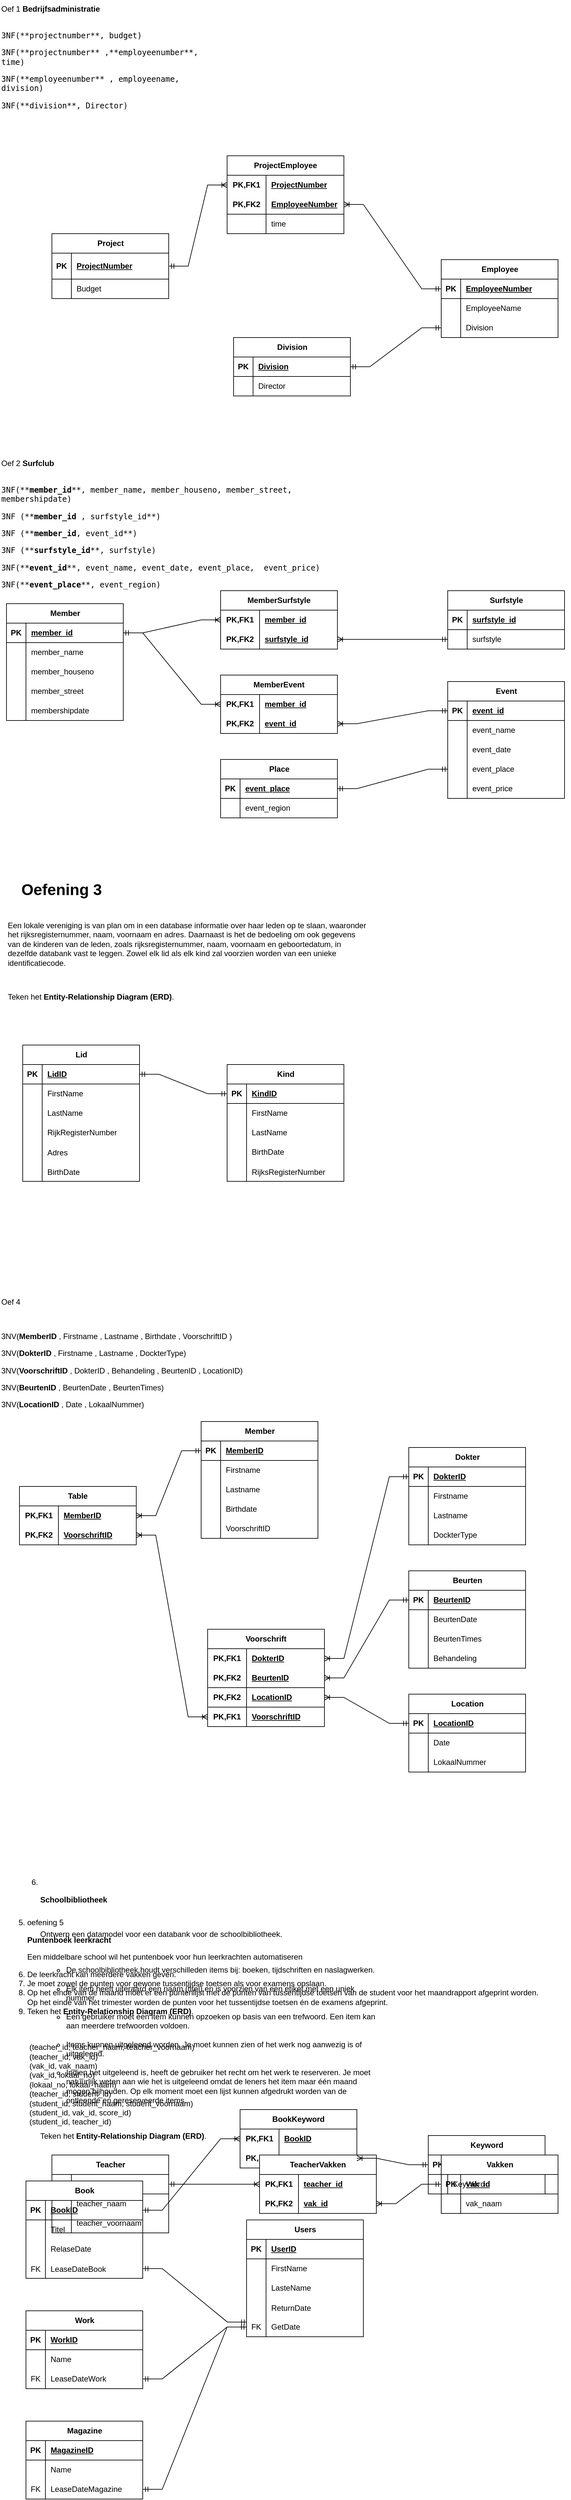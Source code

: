 <mxfile version="24.8.6">
  <diagram name="Pagina-1" id="pg3tXGFbnmsUZEJgLP9_">
    <mxGraphModel dx="1041" dy="652" grid="1" gridSize="10" guides="1" tooltips="1" connect="1" arrows="1" fold="1" page="1" pageScale="1" pageWidth="2339" pageHeight="3300" math="0" shadow="0">
      <root>
        <mxCell id="0" />
        <mxCell id="1" parent="0" />
        <mxCell id="ASxC-5lhO95S4zxQDopI-1" value="Project" style="shape=table;startSize=30;container=1;collapsible=1;childLayout=tableLayout;fixedRows=1;rowLines=0;fontStyle=1;align=center;resizeLast=1;html=1;" parent="1" vertex="1">
          <mxGeometry x="80" y="360" width="180" height="100" as="geometry" />
        </mxCell>
        <mxCell id="ASxC-5lhO95S4zxQDopI-2" value="" style="shape=tableRow;horizontal=0;startSize=0;swimlaneHead=0;swimlaneBody=0;fillColor=none;collapsible=0;dropTarget=0;points=[[0,0.5],[1,0.5]];portConstraint=eastwest;top=0;left=0;right=0;bottom=1;" parent="ASxC-5lhO95S4zxQDopI-1" vertex="1">
          <mxGeometry y="30" width="180" height="40" as="geometry" />
        </mxCell>
        <mxCell id="ASxC-5lhO95S4zxQDopI-3" value="PK" style="shape=partialRectangle;connectable=0;fillColor=none;top=0;left=0;bottom=0;right=0;fontStyle=1;overflow=hidden;whiteSpace=wrap;html=1;" parent="ASxC-5lhO95S4zxQDopI-2" vertex="1">
          <mxGeometry width="30" height="40" as="geometry">
            <mxRectangle width="30" height="40" as="alternateBounds" />
          </mxGeometry>
        </mxCell>
        <mxCell id="ASxC-5lhO95S4zxQDopI-4" value="ProjectNumber" style="shape=partialRectangle;connectable=0;fillColor=none;top=0;left=0;bottom=0;right=0;align=left;spacingLeft=6;fontStyle=5;overflow=hidden;whiteSpace=wrap;html=1;" parent="ASxC-5lhO95S4zxQDopI-2" vertex="1">
          <mxGeometry x="30" width="150" height="40" as="geometry">
            <mxRectangle width="150" height="40" as="alternateBounds" />
          </mxGeometry>
        </mxCell>
        <mxCell id="ASxC-5lhO95S4zxQDopI-5" value="" style="shape=tableRow;horizontal=0;startSize=0;swimlaneHead=0;swimlaneBody=0;fillColor=none;collapsible=0;dropTarget=0;points=[[0,0.5],[1,0.5]];portConstraint=eastwest;top=0;left=0;right=0;bottom=0;" parent="ASxC-5lhO95S4zxQDopI-1" vertex="1">
          <mxGeometry y="70" width="180" height="30" as="geometry" />
        </mxCell>
        <mxCell id="ASxC-5lhO95S4zxQDopI-6" value="" style="shape=partialRectangle;connectable=0;fillColor=none;top=0;left=0;bottom=0;right=0;editable=1;overflow=hidden;whiteSpace=wrap;html=1;" parent="ASxC-5lhO95S4zxQDopI-5" vertex="1">
          <mxGeometry width="30" height="30" as="geometry">
            <mxRectangle width="30" height="30" as="alternateBounds" />
          </mxGeometry>
        </mxCell>
        <mxCell id="ASxC-5lhO95S4zxQDopI-7" value="Budget" style="shape=partialRectangle;connectable=0;fillColor=none;top=0;left=0;bottom=0;right=0;align=left;spacingLeft=6;overflow=hidden;whiteSpace=wrap;html=1;" parent="ASxC-5lhO95S4zxQDopI-5" vertex="1">
          <mxGeometry x="30" width="150" height="30" as="geometry">
            <mxRectangle width="150" height="30" as="alternateBounds" />
          </mxGeometry>
        </mxCell>
        <mxCell id="ASxC-5lhO95S4zxQDopI-17" value="&lt;div&gt;Oef 1 &lt;span class=&quot;notion-enable-hover&quot; data-token-index=&quot;0&quot;&gt;&lt;b&gt;Bedrijfsadministratie&lt;/b&gt;&lt;/span&gt;&lt;/div&gt;&lt;div&gt;&lt;br&gt;&lt;/div&gt;&lt;p&gt;&lt;code&gt;3NF(**projectnumber**, budget)&lt;/code&gt;&lt;/p&gt;&lt;p&gt;&lt;code&gt;3NF(**projectnumber** ,**employeenumber**, time)&lt;/code&gt;&lt;/p&gt;&lt;p&gt;&lt;code&gt;3NF(**employeenumber** , employeename, division)&lt;/code&gt;&lt;/p&gt;&lt;p&gt;&lt;code&gt;3NF(**division**, Director)&lt;/code&gt;&lt;/p&gt;" style="text;whiteSpace=wrap;html=1;" parent="1" vertex="1">
          <mxGeometry width="340" height="150" as="geometry" />
        </mxCell>
        <mxCell id="ASxC-5lhO95S4zxQDopI-32" value="ProjectEmployee" style="shape=table;startSize=30;container=1;collapsible=1;childLayout=tableLayout;fixedRows=1;rowLines=0;fontStyle=1;align=center;resizeLast=1;html=1;whiteSpace=wrap;" parent="1" vertex="1">
          <mxGeometry x="350" y="240" width="180" height="120" as="geometry">
            <mxRectangle x="290" y="120" width="130" height="30" as="alternateBounds" />
          </mxGeometry>
        </mxCell>
        <mxCell id="ASxC-5lhO95S4zxQDopI-33" value="" style="shape=tableRow;horizontal=0;startSize=0;swimlaneHead=0;swimlaneBody=0;fillColor=none;collapsible=0;dropTarget=0;points=[[0,0.5],[1,0.5]];portConstraint=eastwest;top=0;left=0;right=0;bottom=0;html=1;" parent="ASxC-5lhO95S4zxQDopI-32" vertex="1">
          <mxGeometry y="30" width="180" height="30" as="geometry" />
        </mxCell>
        <mxCell id="ASxC-5lhO95S4zxQDopI-34" value="PK,FK1" style="shape=partialRectangle;connectable=0;fillColor=none;top=0;left=0;bottom=0;right=0;fontStyle=1;overflow=hidden;html=1;whiteSpace=wrap;" parent="ASxC-5lhO95S4zxQDopI-33" vertex="1">
          <mxGeometry width="60" height="30" as="geometry">
            <mxRectangle width="60" height="30" as="alternateBounds" />
          </mxGeometry>
        </mxCell>
        <mxCell id="ASxC-5lhO95S4zxQDopI-35" value="ProjectNumber" style="shape=partialRectangle;connectable=0;fillColor=none;top=0;left=0;bottom=0;right=0;align=left;spacingLeft=6;fontStyle=5;overflow=hidden;html=1;whiteSpace=wrap;" parent="ASxC-5lhO95S4zxQDopI-33" vertex="1">
          <mxGeometry x="60" width="120" height="30" as="geometry">
            <mxRectangle width="120" height="30" as="alternateBounds" />
          </mxGeometry>
        </mxCell>
        <mxCell id="ASxC-5lhO95S4zxQDopI-36" value="" style="shape=tableRow;horizontal=0;startSize=0;swimlaneHead=0;swimlaneBody=0;fillColor=none;collapsible=0;dropTarget=0;points=[[0,0.5],[1,0.5]];portConstraint=eastwest;top=0;left=0;right=0;bottom=1;html=1;" parent="ASxC-5lhO95S4zxQDopI-32" vertex="1">
          <mxGeometry y="60" width="180" height="30" as="geometry" />
        </mxCell>
        <mxCell id="ASxC-5lhO95S4zxQDopI-37" value="PK,FK2" style="shape=partialRectangle;connectable=0;fillColor=none;top=0;left=0;bottom=0;right=0;fontStyle=1;overflow=hidden;html=1;whiteSpace=wrap;" parent="ASxC-5lhO95S4zxQDopI-36" vertex="1">
          <mxGeometry width="60" height="30" as="geometry">
            <mxRectangle width="60" height="30" as="alternateBounds" />
          </mxGeometry>
        </mxCell>
        <mxCell id="ASxC-5lhO95S4zxQDopI-38" value="EmployeeNumber" style="shape=partialRectangle;connectable=0;fillColor=none;top=0;left=0;bottom=0;right=0;align=left;spacingLeft=6;fontStyle=5;overflow=hidden;html=1;whiteSpace=wrap;" parent="ASxC-5lhO95S4zxQDopI-36" vertex="1">
          <mxGeometry x="60" width="120" height="30" as="geometry">
            <mxRectangle width="120" height="30" as="alternateBounds" />
          </mxGeometry>
        </mxCell>
        <mxCell id="ASxC-5lhO95S4zxQDopI-39" value="" style="shape=tableRow;horizontal=0;startSize=0;swimlaneHead=0;swimlaneBody=0;fillColor=none;collapsible=0;dropTarget=0;points=[[0,0.5],[1,0.5]];portConstraint=eastwest;top=0;left=0;right=0;bottom=0;html=1;" parent="ASxC-5lhO95S4zxQDopI-32" vertex="1">
          <mxGeometry y="90" width="180" height="30" as="geometry" />
        </mxCell>
        <mxCell id="ASxC-5lhO95S4zxQDopI-40" value="" style="shape=partialRectangle;connectable=0;fillColor=none;top=0;left=0;bottom=0;right=0;editable=1;overflow=hidden;html=1;whiteSpace=wrap;" parent="ASxC-5lhO95S4zxQDopI-39" vertex="1">
          <mxGeometry width="60" height="30" as="geometry">
            <mxRectangle width="60" height="30" as="alternateBounds" />
          </mxGeometry>
        </mxCell>
        <mxCell id="ASxC-5lhO95S4zxQDopI-41" value="time" style="shape=partialRectangle;connectable=0;fillColor=none;top=0;left=0;bottom=0;right=0;align=left;spacingLeft=6;overflow=hidden;html=1;whiteSpace=wrap;" parent="ASxC-5lhO95S4zxQDopI-39" vertex="1">
          <mxGeometry x="60" width="120" height="30" as="geometry">
            <mxRectangle width="120" height="30" as="alternateBounds" />
          </mxGeometry>
        </mxCell>
        <mxCell id="ASxC-5lhO95S4zxQDopI-45" value="Employee" style="shape=table;startSize=30;container=1;collapsible=1;childLayout=tableLayout;fixedRows=1;rowLines=0;fontStyle=1;align=center;resizeLast=1;html=1;" parent="1" vertex="1">
          <mxGeometry x="680" y="400" width="180" height="120" as="geometry" />
        </mxCell>
        <mxCell id="ASxC-5lhO95S4zxQDopI-46" value="" style="shape=tableRow;horizontal=0;startSize=0;swimlaneHead=0;swimlaneBody=0;fillColor=none;collapsible=0;dropTarget=0;points=[[0,0.5],[1,0.5]];portConstraint=eastwest;top=0;left=0;right=0;bottom=1;" parent="ASxC-5lhO95S4zxQDopI-45" vertex="1">
          <mxGeometry y="30" width="180" height="30" as="geometry" />
        </mxCell>
        <mxCell id="ASxC-5lhO95S4zxQDopI-47" value="PK" style="shape=partialRectangle;connectable=0;fillColor=none;top=0;left=0;bottom=0;right=0;fontStyle=1;overflow=hidden;whiteSpace=wrap;html=1;" parent="ASxC-5lhO95S4zxQDopI-46" vertex="1">
          <mxGeometry width="30" height="30" as="geometry">
            <mxRectangle width="30" height="30" as="alternateBounds" />
          </mxGeometry>
        </mxCell>
        <mxCell id="ASxC-5lhO95S4zxQDopI-48" value="EmployeeNumber" style="shape=partialRectangle;connectable=0;fillColor=none;top=0;left=0;bottom=0;right=0;align=left;spacingLeft=6;fontStyle=5;overflow=hidden;whiteSpace=wrap;html=1;" parent="ASxC-5lhO95S4zxQDopI-46" vertex="1">
          <mxGeometry x="30" width="150" height="30" as="geometry">
            <mxRectangle width="150" height="30" as="alternateBounds" />
          </mxGeometry>
        </mxCell>
        <mxCell id="ASxC-5lhO95S4zxQDopI-49" value="" style="shape=tableRow;horizontal=0;startSize=0;swimlaneHead=0;swimlaneBody=0;fillColor=none;collapsible=0;dropTarget=0;points=[[0,0.5],[1,0.5]];portConstraint=eastwest;top=0;left=0;right=0;bottom=0;" parent="ASxC-5lhO95S4zxQDopI-45" vertex="1">
          <mxGeometry y="60" width="180" height="30" as="geometry" />
        </mxCell>
        <mxCell id="ASxC-5lhO95S4zxQDopI-50" value="" style="shape=partialRectangle;connectable=0;fillColor=none;top=0;left=0;bottom=0;right=0;editable=1;overflow=hidden;whiteSpace=wrap;html=1;" parent="ASxC-5lhO95S4zxQDopI-49" vertex="1">
          <mxGeometry width="30" height="30" as="geometry">
            <mxRectangle width="30" height="30" as="alternateBounds" />
          </mxGeometry>
        </mxCell>
        <mxCell id="ASxC-5lhO95S4zxQDopI-51" value="EmployeeName" style="shape=partialRectangle;connectable=0;fillColor=none;top=0;left=0;bottom=0;right=0;align=left;spacingLeft=6;overflow=hidden;whiteSpace=wrap;html=1;" parent="ASxC-5lhO95S4zxQDopI-49" vertex="1">
          <mxGeometry x="30" width="150" height="30" as="geometry">
            <mxRectangle width="150" height="30" as="alternateBounds" />
          </mxGeometry>
        </mxCell>
        <mxCell id="ASxC-5lhO95S4zxQDopI-52" value="" style="shape=tableRow;horizontal=0;startSize=0;swimlaneHead=0;swimlaneBody=0;fillColor=none;collapsible=0;dropTarget=0;points=[[0,0.5],[1,0.5]];portConstraint=eastwest;top=0;left=0;right=0;bottom=0;" parent="ASxC-5lhO95S4zxQDopI-45" vertex="1">
          <mxGeometry y="90" width="180" height="30" as="geometry" />
        </mxCell>
        <mxCell id="ASxC-5lhO95S4zxQDopI-53" value="" style="shape=partialRectangle;connectable=0;fillColor=none;top=0;left=0;bottom=0;right=0;editable=1;overflow=hidden;whiteSpace=wrap;html=1;" parent="ASxC-5lhO95S4zxQDopI-52" vertex="1">
          <mxGeometry width="30" height="30" as="geometry">
            <mxRectangle width="30" height="30" as="alternateBounds" />
          </mxGeometry>
        </mxCell>
        <mxCell id="ASxC-5lhO95S4zxQDopI-54" value="Division" style="shape=partialRectangle;connectable=0;fillColor=none;top=0;left=0;bottom=0;right=0;align=left;spacingLeft=6;overflow=hidden;whiteSpace=wrap;html=1;" parent="ASxC-5lhO95S4zxQDopI-52" vertex="1">
          <mxGeometry x="30" width="150" height="30" as="geometry">
            <mxRectangle width="150" height="30" as="alternateBounds" />
          </mxGeometry>
        </mxCell>
        <mxCell id="ASxC-5lhO95S4zxQDopI-58" value="Division" style="shape=table;startSize=30;container=1;collapsible=1;childLayout=tableLayout;fixedRows=1;rowLines=0;fontStyle=1;align=center;resizeLast=1;html=1;" parent="1" vertex="1">
          <mxGeometry x="360" y="520" width="180" height="90" as="geometry" />
        </mxCell>
        <mxCell id="ASxC-5lhO95S4zxQDopI-59" value="" style="shape=tableRow;horizontal=0;startSize=0;swimlaneHead=0;swimlaneBody=0;fillColor=none;collapsible=0;dropTarget=0;points=[[0,0.5],[1,0.5]];portConstraint=eastwest;top=0;left=0;right=0;bottom=1;" parent="ASxC-5lhO95S4zxQDopI-58" vertex="1">
          <mxGeometry y="30" width="180" height="30" as="geometry" />
        </mxCell>
        <mxCell id="ASxC-5lhO95S4zxQDopI-60" value="PK" style="shape=partialRectangle;connectable=0;fillColor=none;top=0;left=0;bottom=0;right=0;fontStyle=1;overflow=hidden;whiteSpace=wrap;html=1;" parent="ASxC-5lhO95S4zxQDopI-59" vertex="1">
          <mxGeometry width="30" height="30" as="geometry">
            <mxRectangle width="30" height="30" as="alternateBounds" />
          </mxGeometry>
        </mxCell>
        <mxCell id="ASxC-5lhO95S4zxQDopI-61" value="Division" style="shape=partialRectangle;connectable=0;fillColor=none;top=0;left=0;bottom=0;right=0;align=left;spacingLeft=6;fontStyle=5;overflow=hidden;whiteSpace=wrap;html=1;" parent="ASxC-5lhO95S4zxQDopI-59" vertex="1">
          <mxGeometry x="30" width="150" height="30" as="geometry">
            <mxRectangle width="150" height="30" as="alternateBounds" />
          </mxGeometry>
        </mxCell>
        <mxCell id="ASxC-5lhO95S4zxQDopI-62" value="" style="shape=tableRow;horizontal=0;startSize=0;swimlaneHead=0;swimlaneBody=0;fillColor=none;collapsible=0;dropTarget=0;points=[[0,0.5],[1,0.5]];portConstraint=eastwest;top=0;left=0;right=0;bottom=0;" parent="ASxC-5lhO95S4zxQDopI-58" vertex="1">
          <mxGeometry y="60" width="180" height="30" as="geometry" />
        </mxCell>
        <mxCell id="ASxC-5lhO95S4zxQDopI-63" value="" style="shape=partialRectangle;connectable=0;fillColor=none;top=0;left=0;bottom=0;right=0;editable=1;overflow=hidden;whiteSpace=wrap;html=1;" parent="ASxC-5lhO95S4zxQDopI-62" vertex="1">
          <mxGeometry width="30" height="30" as="geometry">
            <mxRectangle width="30" height="30" as="alternateBounds" />
          </mxGeometry>
        </mxCell>
        <mxCell id="ASxC-5lhO95S4zxQDopI-64" value="Director" style="shape=partialRectangle;connectable=0;fillColor=none;top=0;left=0;bottom=0;right=0;align=left;spacingLeft=6;overflow=hidden;whiteSpace=wrap;html=1;" parent="ASxC-5lhO95S4zxQDopI-62" vertex="1">
          <mxGeometry x="30" width="150" height="30" as="geometry">
            <mxRectangle width="150" height="30" as="alternateBounds" />
          </mxGeometry>
        </mxCell>
        <mxCell id="ASxC-5lhO95S4zxQDopI-71" value="" style="edgeStyle=entityRelationEdgeStyle;fontSize=12;html=1;endArrow=ERoneToMany;startArrow=ERmandOne;rounded=0;exitX=1;exitY=0.5;exitDx=0;exitDy=0;entryX=0;entryY=0.5;entryDx=0;entryDy=0;" parent="1" source="ASxC-5lhO95S4zxQDopI-1" target="ASxC-5lhO95S4zxQDopI-33" edge="1">
          <mxGeometry width="100" height="100" relative="1" as="geometry">
            <mxPoint x="420" y="360" as="sourcePoint" />
            <mxPoint x="330" y="270" as="targetPoint" />
          </mxGeometry>
        </mxCell>
        <mxCell id="ASxC-5lhO95S4zxQDopI-74" value="" style="edgeStyle=entityRelationEdgeStyle;fontSize=12;html=1;endArrow=ERoneToMany;startArrow=ERmandOne;rounded=0;entryX=1;entryY=0.5;entryDx=0;entryDy=0;exitX=0;exitY=0.5;exitDx=0;exitDy=0;" parent="1" source="ASxC-5lhO95S4zxQDopI-46" target="ASxC-5lhO95S4zxQDopI-36" edge="1">
          <mxGeometry width="100" height="100" relative="1" as="geometry">
            <mxPoint x="640" y="360" as="sourcePoint" />
            <mxPoint x="740" y="260" as="targetPoint" />
          </mxGeometry>
        </mxCell>
        <mxCell id="ASxC-5lhO95S4zxQDopI-75" value="" style="edgeStyle=entityRelationEdgeStyle;fontSize=12;html=1;endArrow=ERmandOne;startArrow=ERmandOne;rounded=0;" parent="1" source="ASxC-5lhO95S4zxQDopI-59" target="ASxC-5lhO95S4zxQDopI-52" edge="1">
          <mxGeometry width="100" height="100" relative="1" as="geometry">
            <mxPoint x="590" y="627" as="sourcePoint" />
            <mxPoint x="710" y="562" as="targetPoint" />
          </mxGeometry>
        </mxCell>
        <mxCell id="ASxC-5lhO95S4zxQDopI-76" value="&lt;div&gt;Oef 2 &lt;span class=&quot;notion-enable-hover&quot; data-token-index=&quot;0&quot; style=&quot;font-weight:600&quot;&gt;Surfclub&lt;/span&gt;&lt;/div&gt;&lt;div&gt;&lt;br&gt;&lt;/div&gt;&lt;p&gt;&lt;code&gt;3NF(**&lt;b&gt;member_id&lt;/b&gt;**, member_name, member_houseno, member_street, membershipdate)&lt;/code&gt;&lt;/p&gt;&lt;p&gt;&lt;code&gt;3NF (**&lt;b&gt;member_id &lt;/b&gt;, surfstyle_id**)&lt;/code&gt;&lt;/p&gt;&lt;p&gt;&lt;code&gt;3NF (**&lt;b&gt;member_id&lt;/b&gt;, event_id**)&lt;/code&gt;&lt;/p&gt;&lt;p&gt;&lt;code&gt;3NF (**&lt;b&gt;surfstyle_id&lt;/b&gt;**, surfstyle)&lt;/code&gt;&lt;/p&gt;&lt;p&gt;&lt;code&gt;3NF(**&lt;b&gt;event_id&lt;/b&gt;**, event_name, event_date, event_place,&amp;nbsp; event_price)&lt;/code&gt;&lt;/p&gt;&lt;p&gt;&lt;code&gt;3NF(**&lt;b&gt;event_place&lt;/b&gt;**, event_region)&lt;/code&gt;&lt;/p&gt;" style="text;whiteSpace=wrap;html=1;" parent="1" vertex="1">
          <mxGeometry y="700" width="530" height="180" as="geometry" />
        </mxCell>
        <mxCell id="_lhze5OLIJimC7IqoSJ6-1" value="Member" style="shape=table;startSize=30;container=1;collapsible=1;childLayout=tableLayout;fixedRows=1;rowLines=0;fontStyle=1;align=center;resizeLast=1;html=1;" parent="1" vertex="1">
          <mxGeometry x="10" y="930" width="180" height="180" as="geometry" />
        </mxCell>
        <mxCell id="_lhze5OLIJimC7IqoSJ6-2" value="" style="shape=tableRow;horizontal=0;startSize=0;swimlaneHead=0;swimlaneBody=0;fillColor=none;collapsible=0;dropTarget=0;points=[[0,0.5],[1,0.5]];portConstraint=eastwest;top=0;left=0;right=0;bottom=1;" parent="_lhze5OLIJimC7IqoSJ6-1" vertex="1">
          <mxGeometry y="30" width="180" height="30" as="geometry" />
        </mxCell>
        <mxCell id="_lhze5OLIJimC7IqoSJ6-3" value="PK" style="shape=partialRectangle;connectable=0;fillColor=none;top=0;left=0;bottom=0;right=0;fontStyle=1;overflow=hidden;whiteSpace=wrap;html=1;" parent="_lhze5OLIJimC7IqoSJ6-2" vertex="1">
          <mxGeometry width="30" height="30" as="geometry">
            <mxRectangle width="30" height="30" as="alternateBounds" />
          </mxGeometry>
        </mxCell>
        <mxCell id="_lhze5OLIJimC7IqoSJ6-4" value="member_id" style="shape=partialRectangle;connectable=0;fillColor=none;top=0;left=0;bottom=0;right=0;align=left;spacingLeft=6;fontStyle=5;overflow=hidden;whiteSpace=wrap;html=1;" parent="_lhze5OLIJimC7IqoSJ6-2" vertex="1">
          <mxGeometry x="30" width="150" height="30" as="geometry">
            <mxRectangle width="150" height="30" as="alternateBounds" />
          </mxGeometry>
        </mxCell>
        <mxCell id="_lhze5OLIJimC7IqoSJ6-5" value="" style="shape=tableRow;horizontal=0;startSize=0;swimlaneHead=0;swimlaneBody=0;fillColor=none;collapsible=0;dropTarget=0;points=[[0,0.5],[1,0.5]];portConstraint=eastwest;top=0;left=0;right=0;bottom=0;" parent="_lhze5OLIJimC7IqoSJ6-1" vertex="1">
          <mxGeometry y="60" width="180" height="30" as="geometry" />
        </mxCell>
        <mxCell id="_lhze5OLIJimC7IqoSJ6-6" value="" style="shape=partialRectangle;connectable=0;fillColor=none;top=0;left=0;bottom=0;right=0;editable=1;overflow=hidden;whiteSpace=wrap;html=1;" parent="_lhze5OLIJimC7IqoSJ6-5" vertex="1">
          <mxGeometry width="30" height="30" as="geometry">
            <mxRectangle width="30" height="30" as="alternateBounds" />
          </mxGeometry>
        </mxCell>
        <mxCell id="_lhze5OLIJimC7IqoSJ6-7" value="member_name" style="shape=partialRectangle;connectable=0;fillColor=none;top=0;left=0;bottom=0;right=0;align=left;spacingLeft=6;overflow=hidden;whiteSpace=wrap;html=1;" parent="_lhze5OLIJimC7IqoSJ6-5" vertex="1">
          <mxGeometry x="30" width="150" height="30" as="geometry">
            <mxRectangle width="150" height="30" as="alternateBounds" />
          </mxGeometry>
        </mxCell>
        <mxCell id="_lhze5OLIJimC7IqoSJ6-8" value="" style="shape=tableRow;horizontal=0;startSize=0;swimlaneHead=0;swimlaneBody=0;fillColor=none;collapsible=0;dropTarget=0;points=[[0,0.5],[1,0.5]];portConstraint=eastwest;top=0;left=0;right=0;bottom=0;" parent="_lhze5OLIJimC7IqoSJ6-1" vertex="1">
          <mxGeometry y="90" width="180" height="30" as="geometry" />
        </mxCell>
        <mxCell id="_lhze5OLIJimC7IqoSJ6-9" value="" style="shape=partialRectangle;connectable=0;fillColor=none;top=0;left=0;bottom=0;right=0;editable=1;overflow=hidden;whiteSpace=wrap;html=1;" parent="_lhze5OLIJimC7IqoSJ6-8" vertex="1">
          <mxGeometry width="30" height="30" as="geometry">
            <mxRectangle width="30" height="30" as="alternateBounds" />
          </mxGeometry>
        </mxCell>
        <mxCell id="_lhze5OLIJimC7IqoSJ6-10" value="member_houseno" style="shape=partialRectangle;connectable=0;fillColor=none;top=0;left=0;bottom=0;right=0;align=left;spacingLeft=6;overflow=hidden;whiteSpace=wrap;html=1;" parent="_lhze5OLIJimC7IqoSJ6-8" vertex="1">
          <mxGeometry x="30" width="150" height="30" as="geometry">
            <mxRectangle width="150" height="30" as="alternateBounds" />
          </mxGeometry>
        </mxCell>
        <mxCell id="_lhze5OLIJimC7IqoSJ6-11" value="" style="shape=tableRow;horizontal=0;startSize=0;swimlaneHead=0;swimlaneBody=0;fillColor=none;collapsible=0;dropTarget=0;points=[[0,0.5],[1,0.5]];portConstraint=eastwest;top=0;left=0;right=0;bottom=0;" parent="_lhze5OLIJimC7IqoSJ6-1" vertex="1">
          <mxGeometry y="120" width="180" height="30" as="geometry" />
        </mxCell>
        <mxCell id="_lhze5OLIJimC7IqoSJ6-12" value="" style="shape=partialRectangle;connectable=0;fillColor=none;top=0;left=0;bottom=0;right=0;editable=1;overflow=hidden;whiteSpace=wrap;html=1;" parent="_lhze5OLIJimC7IqoSJ6-11" vertex="1">
          <mxGeometry width="30" height="30" as="geometry">
            <mxRectangle width="30" height="30" as="alternateBounds" />
          </mxGeometry>
        </mxCell>
        <mxCell id="_lhze5OLIJimC7IqoSJ6-13" value="member_street" style="shape=partialRectangle;connectable=0;fillColor=none;top=0;left=0;bottom=0;right=0;align=left;spacingLeft=6;overflow=hidden;whiteSpace=wrap;html=1;" parent="_lhze5OLIJimC7IqoSJ6-11" vertex="1">
          <mxGeometry x="30" width="150" height="30" as="geometry">
            <mxRectangle width="150" height="30" as="alternateBounds" />
          </mxGeometry>
        </mxCell>
        <mxCell id="_lhze5OLIJimC7IqoSJ6-34" value="" style="shape=tableRow;horizontal=0;startSize=0;swimlaneHead=0;swimlaneBody=0;fillColor=none;collapsible=0;dropTarget=0;points=[[0,0.5],[1,0.5]];portConstraint=eastwest;top=0;left=0;right=0;bottom=0;" vertex="1" parent="_lhze5OLIJimC7IqoSJ6-1">
          <mxGeometry y="150" width="180" height="30" as="geometry" />
        </mxCell>
        <mxCell id="_lhze5OLIJimC7IqoSJ6-35" value="" style="shape=partialRectangle;connectable=0;fillColor=none;top=0;left=0;bottom=0;right=0;editable=1;overflow=hidden;whiteSpace=wrap;html=1;" vertex="1" parent="_lhze5OLIJimC7IqoSJ6-34">
          <mxGeometry width="30" height="30" as="geometry">
            <mxRectangle width="30" height="30" as="alternateBounds" />
          </mxGeometry>
        </mxCell>
        <mxCell id="_lhze5OLIJimC7IqoSJ6-36" value="membershipdate" style="shape=partialRectangle;connectable=0;fillColor=none;top=0;left=0;bottom=0;right=0;align=left;spacingLeft=6;overflow=hidden;whiteSpace=wrap;html=1;" vertex="1" parent="_lhze5OLIJimC7IqoSJ6-34">
          <mxGeometry x="30" width="150" height="30" as="geometry">
            <mxRectangle width="150" height="30" as="alternateBounds" />
          </mxGeometry>
        </mxCell>
        <mxCell id="9WLVLjIo_HiwWXJBDwfp-1" value="&lt;h1&gt;Oefening 3&lt;br&gt;&amp;nbsp;&amp;nbsp;&lt;/h1&gt;" style="text;html=1;align=center;verticalAlign=middle;whiteSpace=wrap;rounded=0;" vertex="1" parent="1">
          <mxGeometry y="1370" width="190" height="30" as="geometry" />
        </mxCell>
        <mxCell id="_lhze5OLIJimC7IqoSJ6-37" value="MemberSurfstyle" style="shape=table;startSize=30;container=1;collapsible=1;childLayout=tableLayout;fixedRows=1;rowLines=0;fontStyle=1;align=center;resizeLast=1;html=1;whiteSpace=wrap;" vertex="1" parent="1">
          <mxGeometry x="340" y="910" width="180" height="90" as="geometry" />
        </mxCell>
        <mxCell id="_lhze5OLIJimC7IqoSJ6-38" value="" style="shape=tableRow;horizontal=0;startSize=0;swimlaneHead=0;swimlaneBody=0;fillColor=none;collapsible=0;dropTarget=0;points=[[0,0.5],[1,0.5]];portConstraint=eastwest;top=0;left=0;right=0;bottom=0;html=1;" vertex="1" parent="_lhze5OLIJimC7IqoSJ6-37">
          <mxGeometry y="30" width="180" height="30" as="geometry" />
        </mxCell>
        <mxCell id="_lhze5OLIJimC7IqoSJ6-39" value="PK,FK1" style="shape=partialRectangle;connectable=0;fillColor=none;top=0;left=0;bottom=0;right=0;fontStyle=1;overflow=hidden;html=1;whiteSpace=wrap;" vertex="1" parent="_lhze5OLIJimC7IqoSJ6-38">
          <mxGeometry width="60" height="30" as="geometry">
            <mxRectangle width="60" height="30" as="alternateBounds" />
          </mxGeometry>
        </mxCell>
        <mxCell id="_lhze5OLIJimC7IqoSJ6-40" value="member_id" style="shape=partialRectangle;connectable=0;fillColor=none;top=0;left=0;bottom=0;right=0;align=left;spacingLeft=6;fontStyle=5;overflow=hidden;html=1;whiteSpace=wrap;" vertex="1" parent="_lhze5OLIJimC7IqoSJ6-38">
          <mxGeometry x="60" width="120" height="30" as="geometry">
            <mxRectangle width="120" height="30" as="alternateBounds" />
          </mxGeometry>
        </mxCell>
        <mxCell id="_lhze5OLIJimC7IqoSJ6-41" value="" style="shape=tableRow;horizontal=0;startSize=0;swimlaneHead=0;swimlaneBody=0;fillColor=none;collapsible=0;dropTarget=0;points=[[0,0.5],[1,0.5]];portConstraint=eastwest;top=0;left=0;right=0;bottom=1;html=1;" vertex="1" parent="_lhze5OLIJimC7IqoSJ6-37">
          <mxGeometry y="60" width="180" height="30" as="geometry" />
        </mxCell>
        <mxCell id="_lhze5OLIJimC7IqoSJ6-42" value="PK,FK2" style="shape=partialRectangle;connectable=0;fillColor=none;top=0;left=0;bottom=0;right=0;fontStyle=1;overflow=hidden;html=1;whiteSpace=wrap;" vertex="1" parent="_lhze5OLIJimC7IqoSJ6-41">
          <mxGeometry width="60" height="30" as="geometry">
            <mxRectangle width="60" height="30" as="alternateBounds" />
          </mxGeometry>
        </mxCell>
        <mxCell id="_lhze5OLIJimC7IqoSJ6-43" value="surfstyle_id" style="shape=partialRectangle;connectable=0;fillColor=none;top=0;left=0;bottom=0;right=0;align=left;spacingLeft=6;fontStyle=5;overflow=hidden;html=1;whiteSpace=wrap;" vertex="1" parent="_lhze5OLIJimC7IqoSJ6-41">
          <mxGeometry x="60" width="120" height="30" as="geometry">
            <mxRectangle width="120" height="30" as="alternateBounds" />
          </mxGeometry>
        </mxCell>
        <mxCell id="9WLVLjIo_HiwWXJBDwfp-3" value="&lt;p&gt;Een lokale vereniging is van plan om in een database informatie over haar leden op te slaan, waaronder het rijksregisternummer, naam, voornaam en adres. Daarnaast is het de bedoeling om ook gegevens van de kinderen van de leden, zoals rijksregisternummer, naam, voornaam en geboortedatum, in dezelfde databank vast te leggen. Zowel elk lid als elk kind zal voorzien worden van een unieke identificatiecode.&lt;/p&gt;&#xa;&lt;p&gt;Teken het &lt;strong&gt;Entity-Relationship Diagram (ERD)&lt;/strong&gt;.&lt;/p&gt;" style="text;whiteSpace=wrap;html=1;" vertex="1" parent="1">
          <mxGeometry x="10" y="1400" width="560" height="170" as="geometry" />
        </mxCell>
        <mxCell id="_7XhD8mCr1j6iUqAHI7z-4" value="&lt;p&gt;Oef 4&lt;br&gt;&lt;/p&gt;&lt;br&gt;&lt;p&gt;3NV(&lt;strong&gt;MemberID&lt;/strong&gt; , Firstname , Lastname , Birthdate , VoorschriftID )&lt;/p&gt;&lt;p&gt;3NV(&lt;strong&gt;DokterID&lt;/strong&gt; , Firstname , Lastname , DockterType)&lt;/p&gt;&lt;p&gt;3NV(&lt;strong&gt;VoorschriftID&lt;/strong&gt; , DokterID , Behandeling , BeurtenID , LocationID)&lt;/p&gt;&lt;p&gt;3NV(&lt;strong&gt;BeurtenID&lt;/strong&gt; , BeurtenDate , BeurtenTimes)&lt;/p&gt;&lt;p&gt;3NV(&lt;strong&gt;LocationID&lt;/strong&gt; , Date , LokaalNummer)&lt;/p&gt;&lt;div&gt;&lt;br&gt;&lt;/div&gt;" style="text;whiteSpace=wrap;html=1;" vertex="1" parent="1">
          <mxGeometry y="1980" width="560" height="220" as="geometry" />
        </mxCell>
        <mxCell id="9WLVLjIo_HiwWXJBDwfp-5" value="Lid" style="shape=table;startSize=30;container=1;collapsible=1;childLayout=tableLayout;fixedRows=1;rowLines=0;fontStyle=1;align=center;resizeLast=1;html=1;" vertex="1" parent="1">
          <mxGeometry x="35" y="1610" width="180" height="210" as="geometry" />
        </mxCell>
        <mxCell id="9WLVLjIo_HiwWXJBDwfp-6" value="" style="shape=tableRow;horizontal=0;startSize=0;swimlaneHead=0;swimlaneBody=0;fillColor=none;collapsible=0;dropTarget=0;points=[[0,0.5],[1,0.5]];portConstraint=eastwest;top=0;left=0;right=0;bottom=1;" vertex="1" parent="9WLVLjIo_HiwWXJBDwfp-5">
          <mxGeometry y="30" width="180" height="30" as="geometry" />
        </mxCell>
        <mxCell id="9WLVLjIo_HiwWXJBDwfp-7" value="PK" style="shape=partialRectangle;connectable=0;fillColor=none;top=0;left=0;bottom=0;right=0;fontStyle=1;overflow=hidden;whiteSpace=wrap;html=1;" vertex="1" parent="9WLVLjIo_HiwWXJBDwfp-6">
          <mxGeometry width="30" height="30" as="geometry">
            <mxRectangle width="30" height="30" as="alternateBounds" />
          </mxGeometry>
        </mxCell>
        <mxCell id="9WLVLjIo_HiwWXJBDwfp-8" value="LidID" style="shape=partialRectangle;connectable=0;fillColor=none;top=0;left=0;bottom=0;right=0;align=left;spacingLeft=6;fontStyle=5;overflow=hidden;whiteSpace=wrap;html=1;" vertex="1" parent="9WLVLjIo_HiwWXJBDwfp-6">
          <mxGeometry x="30" width="150" height="30" as="geometry">
            <mxRectangle width="150" height="30" as="alternateBounds" />
          </mxGeometry>
        </mxCell>
        <mxCell id="9WLVLjIo_HiwWXJBDwfp-9" value="" style="shape=tableRow;horizontal=0;startSize=0;swimlaneHead=0;swimlaneBody=0;fillColor=none;collapsible=0;dropTarget=0;points=[[0,0.5],[1,0.5]];portConstraint=eastwest;top=0;left=0;right=0;bottom=0;" vertex="1" parent="9WLVLjIo_HiwWXJBDwfp-5">
          <mxGeometry y="60" width="180" height="30" as="geometry" />
        </mxCell>
        <mxCell id="9WLVLjIo_HiwWXJBDwfp-10" value="" style="shape=partialRectangle;connectable=0;fillColor=none;top=0;left=0;bottom=0;right=0;editable=1;overflow=hidden;whiteSpace=wrap;html=1;" vertex="1" parent="9WLVLjIo_HiwWXJBDwfp-9">
          <mxGeometry width="30" height="30" as="geometry">
            <mxRectangle width="30" height="30" as="alternateBounds" />
          </mxGeometry>
        </mxCell>
        <mxCell id="9WLVLjIo_HiwWXJBDwfp-11" value="FirstName" style="shape=partialRectangle;connectable=0;fillColor=none;top=0;left=0;bottom=0;right=0;align=left;spacingLeft=6;overflow=hidden;whiteSpace=wrap;html=1;" vertex="1" parent="9WLVLjIo_HiwWXJBDwfp-9">
          <mxGeometry x="30" width="150" height="30" as="geometry">
            <mxRectangle width="150" height="30" as="alternateBounds" />
          </mxGeometry>
        </mxCell>
        <mxCell id="9WLVLjIo_HiwWXJBDwfp-12" value="" style="shape=tableRow;horizontal=0;startSize=0;swimlaneHead=0;swimlaneBody=0;fillColor=none;collapsible=0;dropTarget=0;points=[[0,0.5],[1,0.5]];portConstraint=eastwest;top=0;left=0;right=0;bottom=0;" vertex="1" parent="9WLVLjIo_HiwWXJBDwfp-5">
          <mxGeometry y="90" width="180" height="30" as="geometry" />
        </mxCell>
        <mxCell id="9WLVLjIo_HiwWXJBDwfp-13" value="" style="shape=partialRectangle;connectable=0;fillColor=none;top=0;left=0;bottom=0;right=0;editable=1;overflow=hidden;whiteSpace=wrap;html=1;" vertex="1" parent="9WLVLjIo_HiwWXJBDwfp-12">
          <mxGeometry width="30" height="30" as="geometry">
            <mxRectangle width="30" height="30" as="alternateBounds" />
          </mxGeometry>
        </mxCell>
        <mxCell id="9WLVLjIo_HiwWXJBDwfp-14" value="LastName" style="shape=partialRectangle;connectable=0;fillColor=none;top=0;left=0;bottom=0;right=0;align=left;spacingLeft=6;overflow=hidden;whiteSpace=wrap;html=1;" vertex="1" parent="9WLVLjIo_HiwWXJBDwfp-12">
          <mxGeometry x="30" width="150" height="30" as="geometry">
            <mxRectangle width="150" height="30" as="alternateBounds" />
          </mxGeometry>
        </mxCell>
        <mxCell id="9WLVLjIo_HiwWXJBDwfp-15" value="" style="shape=tableRow;horizontal=0;startSize=0;swimlaneHead=0;swimlaneBody=0;fillColor=none;collapsible=0;dropTarget=0;points=[[0,0.5],[1,0.5]];portConstraint=eastwest;top=0;left=0;right=0;bottom=0;" vertex="1" parent="9WLVLjIo_HiwWXJBDwfp-5">
          <mxGeometry y="120" width="180" height="30" as="geometry" />
        </mxCell>
        <mxCell id="9WLVLjIo_HiwWXJBDwfp-16" value="" style="shape=partialRectangle;connectable=0;fillColor=none;top=0;left=0;bottom=0;right=0;editable=1;overflow=hidden;whiteSpace=wrap;html=1;" vertex="1" parent="9WLVLjIo_HiwWXJBDwfp-15">
          <mxGeometry width="30" height="30" as="geometry">
            <mxRectangle width="30" height="30" as="alternateBounds" />
          </mxGeometry>
        </mxCell>
        <mxCell id="9WLVLjIo_HiwWXJBDwfp-17" value="RijkRegisterNumber" style="shape=partialRectangle;connectable=0;fillColor=none;top=0;left=0;bottom=0;right=0;align=left;spacingLeft=6;overflow=hidden;whiteSpace=wrap;html=1;" vertex="1" parent="9WLVLjIo_HiwWXJBDwfp-15">
          <mxGeometry x="30" width="150" height="30" as="geometry">
            <mxRectangle width="150" height="30" as="alternateBounds" />
          </mxGeometry>
        </mxCell>
        <mxCell id="9WLVLjIo_HiwWXJBDwfp-18" value="" style="shape=tableRow;horizontal=0;startSize=0;swimlaneHead=0;swimlaneBody=0;fillColor=none;collapsible=0;dropTarget=0;points=[[0,0.5],[1,0.5]];portConstraint=eastwest;top=0;left=0;right=0;bottom=0;" vertex="1" parent="9WLVLjIo_HiwWXJBDwfp-5">
          <mxGeometry y="150" width="180" height="30" as="geometry" />
        </mxCell>
        <mxCell id="9WLVLjIo_HiwWXJBDwfp-19" value="" style="shape=partialRectangle;connectable=0;fillColor=none;top=0;left=0;bottom=0;right=0;editable=1;overflow=hidden;" vertex="1" parent="9WLVLjIo_HiwWXJBDwfp-18">
          <mxGeometry width="30" height="30" as="geometry">
            <mxRectangle width="30" height="30" as="alternateBounds" />
          </mxGeometry>
        </mxCell>
        <mxCell id="9WLVLjIo_HiwWXJBDwfp-20" value="Adres" style="shape=partialRectangle;connectable=0;fillColor=none;top=0;left=0;bottom=0;right=0;align=left;spacingLeft=6;overflow=hidden;" vertex="1" parent="9WLVLjIo_HiwWXJBDwfp-18">
          <mxGeometry x="30" width="150" height="30" as="geometry">
            <mxRectangle width="150" height="30" as="alternateBounds" />
          </mxGeometry>
        </mxCell>
        <mxCell id="9WLVLjIo_HiwWXJBDwfp-34" value="" style="shape=tableRow;horizontal=0;startSize=0;swimlaneHead=0;swimlaneBody=0;fillColor=none;collapsible=0;dropTarget=0;points=[[0,0.5],[1,0.5]];portConstraint=eastwest;top=0;left=0;right=0;bottom=0;" vertex="1" parent="9WLVLjIo_HiwWXJBDwfp-5">
          <mxGeometry y="180" width="180" height="30" as="geometry" />
        </mxCell>
        <mxCell id="9WLVLjIo_HiwWXJBDwfp-35" value="" style="shape=partialRectangle;connectable=0;fillColor=none;top=0;left=0;bottom=0;right=0;editable=1;overflow=hidden;" vertex="1" parent="9WLVLjIo_HiwWXJBDwfp-34">
          <mxGeometry width="30" height="30" as="geometry">
            <mxRectangle width="30" height="30" as="alternateBounds" />
          </mxGeometry>
        </mxCell>
        <mxCell id="9WLVLjIo_HiwWXJBDwfp-36" value="BirthDate" style="shape=partialRectangle;connectable=0;fillColor=none;top=0;left=0;bottom=0;right=0;align=left;spacingLeft=6;overflow=hidden;" vertex="1" parent="9WLVLjIo_HiwWXJBDwfp-34">
          <mxGeometry x="30" width="150" height="30" as="geometry">
            <mxRectangle width="150" height="30" as="alternateBounds" />
          </mxGeometry>
        </mxCell>
        <mxCell id="_lhze5OLIJimC7IqoSJ6-50" value="" style="edgeStyle=entityRelationEdgeStyle;fontSize=12;html=1;endArrow=ERoneToMany;startArrow=ERmandOne;rounded=0;exitX=1;exitY=0.5;exitDx=0;exitDy=0;entryX=0;entryY=0.5;entryDx=0;entryDy=0;" edge="1" parent="1" source="_lhze5OLIJimC7IqoSJ6-2" target="_lhze5OLIJimC7IqoSJ6-38">
          <mxGeometry width="100" height="100" relative="1" as="geometry">
            <mxPoint x="260" y="1140" as="sourcePoint" />
            <mxPoint x="360" y="1040" as="targetPoint" />
          </mxGeometry>
        </mxCell>
        <mxCell id="9WLVLjIo_HiwWXJBDwfp-21" value="Kind" style="shape=table;startSize=30;container=1;collapsible=1;childLayout=tableLayout;fixedRows=1;rowLines=0;fontStyle=1;align=center;resizeLast=1;html=1;" vertex="1" parent="1">
          <mxGeometry x="350" y="1640" width="180" height="180" as="geometry" />
        </mxCell>
        <mxCell id="9WLVLjIo_HiwWXJBDwfp-22" value="" style="shape=tableRow;horizontal=0;startSize=0;swimlaneHead=0;swimlaneBody=0;fillColor=none;collapsible=0;dropTarget=0;points=[[0,0.5],[1,0.5]];portConstraint=eastwest;top=0;left=0;right=0;bottom=1;" vertex="1" parent="9WLVLjIo_HiwWXJBDwfp-21">
          <mxGeometry y="30" width="180" height="30" as="geometry" />
        </mxCell>
        <mxCell id="9WLVLjIo_HiwWXJBDwfp-23" value="PK" style="shape=partialRectangle;connectable=0;fillColor=none;top=0;left=0;bottom=0;right=0;fontStyle=1;overflow=hidden;whiteSpace=wrap;html=1;" vertex="1" parent="9WLVLjIo_HiwWXJBDwfp-22">
          <mxGeometry width="30" height="30" as="geometry">
            <mxRectangle width="30" height="30" as="alternateBounds" />
          </mxGeometry>
        </mxCell>
        <mxCell id="9WLVLjIo_HiwWXJBDwfp-24" value="KindID" style="shape=partialRectangle;connectable=0;fillColor=none;top=0;left=0;bottom=0;right=0;align=left;spacingLeft=6;fontStyle=5;overflow=hidden;whiteSpace=wrap;html=1;" vertex="1" parent="9WLVLjIo_HiwWXJBDwfp-22">
          <mxGeometry x="30" width="150" height="30" as="geometry">
            <mxRectangle width="150" height="30" as="alternateBounds" />
          </mxGeometry>
        </mxCell>
        <mxCell id="9WLVLjIo_HiwWXJBDwfp-25" value="" style="shape=tableRow;horizontal=0;startSize=0;swimlaneHead=0;swimlaneBody=0;fillColor=none;collapsible=0;dropTarget=0;points=[[0,0.5],[1,0.5]];portConstraint=eastwest;top=0;left=0;right=0;bottom=0;" vertex="1" parent="9WLVLjIo_HiwWXJBDwfp-21">
          <mxGeometry y="60" width="180" height="30" as="geometry" />
        </mxCell>
        <mxCell id="9WLVLjIo_HiwWXJBDwfp-26" value="" style="shape=partialRectangle;connectable=0;fillColor=none;top=0;left=0;bottom=0;right=0;editable=1;overflow=hidden;whiteSpace=wrap;html=1;" vertex="1" parent="9WLVLjIo_HiwWXJBDwfp-25">
          <mxGeometry width="30" height="30" as="geometry">
            <mxRectangle width="30" height="30" as="alternateBounds" />
          </mxGeometry>
        </mxCell>
        <mxCell id="9WLVLjIo_HiwWXJBDwfp-27" value="FirstName" style="shape=partialRectangle;connectable=0;fillColor=none;top=0;left=0;bottom=0;right=0;align=left;spacingLeft=6;overflow=hidden;whiteSpace=wrap;html=1;" vertex="1" parent="9WLVLjIo_HiwWXJBDwfp-25">
          <mxGeometry x="30" width="150" height="30" as="geometry">
            <mxRectangle width="150" height="30" as="alternateBounds" />
          </mxGeometry>
        </mxCell>
        <mxCell id="9WLVLjIo_HiwWXJBDwfp-28" value="" style="shape=tableRow;horizontal=0;startSize=0;swimlaneHead=0;swimlaneBody=0;fillColor=none;collapsible=0;dropTarget=0;points=[[0,0.5],[1,0.5]];portConstraint=eastwest;top=0;left=0;right=0;bottom=0;" vertex="1" parent="9WLVLjIo_HiwWXJBDwfp-21">
          <mxGeometry y="90" width="180" height="30" as="geometry" />
        </mxCell>
        <mxCell id="9WLVLjIo_HiwWXJBDwfp-29" value="" style="shape=partialRectangle;connectable=0;fillColor=none;top=0;left=0;bottom=0;right=0;editable=1;overflow=hidden;whiteSpace=wrap;html=1;" vertex="1" parent="9WLVLjIo_HiwWXJBDwfp-28">
          <mxGeometry width="30" height="30" as="geometry">
            <mxRectangle width="30" height="30" as="alternateBounds" />
          </mxGeometry>
        </mxCell>
        <mxCell id="9WLVLjIo_HiwWXJBDwfp-30" value="LastName" style="shape=partialRectangle;connectable=0;fillColor=none;top=0;left=0;bottom=0;right=0;align=left;spacingLeft=6;overflow=hidden;whiteSpace=wrap;html=1;" vertex="1" parent="9WLVLjIo_HiwWXJBDwfp-28">
          <mxGeometry x="30" width="150" height="30" as="geometry">
            <mxRectangle width="150" height="30" as="alternateBounds" />
          </mxGeometry>
        </mxCell>
        <mxCell id="9WLVLjIo_HiwWXJBDwfp-31" value="" style="shape=tableRow;horizontal=0;startSize=0;swimlaneHead=0;swimlaneBody=0;fillColor=none;collapsible=0;dropTarget=0;points=[[0,0.5],[1,0.5]];portConstraint=eastwest;top=0;left=0;right=0;bottom=0;" vertex="1" parent="9WLVLjIo_HiwWXJBDwfp-21">
          <mxGeometry y="120" width="180" height="30" as="geometry" />
        </mxCell>
        <mxCell id="9WLVLjIo_HiwWXJBDwfp-32" value="" style="shape=partialRectangle;connectable=0;fillColor=none;top=0;left=0;bottom=0;right=0;editable=1;overflow=hidden;whiteSpace=wrap;html=1;" vertex="1" parent="9WLVLjIo_HiwWXJBDwfp-31">
          <mxGeometry width="30" height="30" as="geometry">
            <mxRectangle width="30" height="30" as="alternateBounds" />
          </mxGeometry>
        </mxCell>
        <mxCell id="9WLVLjIo_HiwWXJBDwfp-33" value="BirthDate" style="shape=partialRectangle;connectable=0;fillColor=none;top=0;left=0;bottom=0;right=0;align=left;spacingLeft=6;overflow=hidden;whiteSpace=wrap;html=1;" vertex="1" parent="9WLVLjIo_HiwWXJBDwfp-31">
          <mxGeometry x="30" width="150" height="30" as="geometry">
            <mxRectangle width="150" height="30" as="alternateBounds" />
          </mxGeometry>
        </mxCell>
        <mxCell id="9WLVLjIo_HiwWXJBDwfp-37" value="" style="shape=tableRow;horizontal=0;startSize=0;swimlaneHead=0;swimlaneBody=0;fillColor=none;collapsible=0;dropTarget=0;points=[[0,0.5],[1,0.5]];portConstraint=eastwest;top=0;left=0;right=0;bottom=0;" vertex="1" parent="9WLVLjIo_HiwWXJBDwfp-21">
          <mxGeometry y="150" width="180" height="30" as="geometry" />
        </mxCell>
        <mxCell id="9WLVLjIo_HiwWXJBDwfp-38" value="" style="shape=partialRectangle;connectable=0;fillColor=none;top=0;left=0;bottom=0;right=0;editable=1;overflow=hidden;" vertex="1" parent="9WLVLjIo_HiwWXJBDwfp-37">
          <mxGeometry width="30" height="30" as="geometry">
            <mxRectangle width="30" height="30" as="alternateBounds" />
          </mxGeometry>
        </mxCell>
        <mxCell id="9WLVLjIo_HiwWXJBDwfp-39" value="RijksRegisterNumber" style="shape=partialRectangle;connectable=0;fillColor=none;top=0;left=0;bottom=0;right=0;align=left;spacingLeft=6;overflow=hidden;" vertex="1" parent="9WLVLjIo_HiwWXJBDwfp-37">
          <mxGeometry x="30" width="150" height="30" as="geometry">
            <mxRectangle width="150" height="30" as="alternateBounds" />
          </mxGeometry>
        </mxCell>
        <mxCell id="_lhze5OLIJimC7IqoSJ6-51" value="MemberEvent" style="shape=table;startSize=30;container=1;collapsible=1;childLayout=tableLayout;fixedRows=1;rowLines=0;fontStyle=1;align=center;resizeLast=1;html=1;whiteSpace=wrap;" vertex="1" parent="1">
          <mxGeometry x="340" y="1040" width="180" height="90" as="geometry" />
        </mxCell>
        <mxCell id="_lhze5OLIJimC7IqoSJ6-52" value="" style="shape=tableRow;horizontal=0;startSize=0;swimlaneHead=0;swimlaneBody=0;fillColor=none;collapsible=0;dropTarget=0;points=[[0,0.5],[1,0.5]];portConstraint=eastwest;top=0;left=0;right=0;bottom=0;html=1;" vertex="1" parent="_lhze5OLIJimC7IqoSJ6-51">
          <mxGeometry y="30" width="180" height="30" as="geometry" />
        </mxCell>
        <mxCell id="_lhze5OLIJimC7IqoSJ6-53" value="PK,FK1" style="shape=partialRectangle;connectable=0;fillColor=none;top=0;left=0;bottom=0;right=0;fontStyle=1;overflow=hidden;html=1;whiteSpace=wrap;" vertex="1" parent="_lhze5OLIJimC7IqoSJ6-52">
          <mxGeometry width="60" height="30" as="geometry">
            <mxRectangle width="60" height="30" as="alternateBounds" />
          </mxGeometry>
        </mxCell>
        <mxCell id="_lhze5OLIJimC7IqoSJ6-54" value="member_id" style="shape=partialRectangle;connectable=0;fillColor=none;top=0;left=0;bottom=0;right=0;align=left;spacingLeft=6;fontStyle=5;overflow=hidden;html=1;whiteSpace=wrap;" vertex="1" parent="_lhze5OLIJimC7IqoSJ6-52">
          <mxGeometry x="60" width="120" height="30" as="geometry">
            <mxRectangle width="120" height="30" as="alternateBounds" />
          </mxGeometry>
        </mxCell>
        <mxCell id="_lhze5OLIJimC7IqoSJ6-55" value="" style="shape=tableRow;horizontal=0;startSize=0;swimlaneHead=0;swimlaneBody=0;fillColor=none;collapsible=0;dropTarget=0;points=[[0,0.5],[1,0.5]];portConstraint=eastwest;top=0;left=0;right=0;bottom=1;html=1;" vertex="1" parent="_lhze5OLIJimC7IqoSJ6-51">
          <mxGeometry y="60" width="180" height="30" as="geometry" />
        </mxCell>
        <mxCell id="_lhze5OLIJimC7IqoSJ6-56" value="PK,FK2" style="shape=partialRectangle;connectable=0;fillColor=none;top=0;left=0;bottom=0;right=0;fontStyle=1;overflow=hidden;html=1;whiteSpace=wrap;" vertex="1" parent="_lhze5OLIJimC7IqoSJ6-55">
          <mxGeometry width="60" height="30" as="geometry">
            <mxRectangle width="60" height="30" as="alternateBounds" />
          </mxGeometry>
        </mxCell>
        <mxCell id="_lhze5OLIJimC7IqoSJ6-57" value="event_id" style="shape=partialRectangle;connectable=0;fillColor=none;top=0;left=0;bottom=0;right=0;align=left;spacingLeft=6;fontStyle=5;overflow=hidden;html=1;whiteSpace=wrap;" vertex="1" parent="_lhze5OLIJimC7IqoSJ6-55">
          <mxGeometry x="60" width="120" height="30" as="geometry">
            <mxRectangle width="120" height="30" as="alternateBounds" />
          </mxGeometry>
        </mxCell>
        <mxCell id="9WLVLjIo_HiwWXJBDwfp-40" value="" style="edgeStyle=entityRelationEdgeStyle;fontSize=12;html=1;endArrow=ERmandOne;startArrow=ERmandOne;rounded=0;entryX=0;entryY=0.5;entryDx=0;entryDy=0;" edge="1" parent="1" source="9WLVLjIo_HiwWXJBDwfp-6" target="9WLVLjIo_HiwWXJBDwfp-22">
          <mxGeometry width="100" height="100" relative="1" as="geometry">
            <mxPoint x="230" y="1760" as="sourcePoint" />
            <mxPoint x="330" y="1660" as="targetPoint" />
          </mxGeometry>
        </mxCell>
        <mxCell id="_lhze5OLIJimC7IqoSJ6-64" value="" style="edgeStyle=entityRelationEdgeStyle;fontSize=12;html=1;endArrow=ERoneToMany;startArrow=ERmandOne;rounded=0;exitX=1;exitY=0.25;exitDx=0;exitDy=0;" edge="1" parent="1" source="_lhze5OLIJimC7IqoSJ6-1" target="_lhze5OLIJimC7IqoSJ6-52">
          <mxGeometry width="100" height="100" relative="1" as="geometry">
            <mxPoint x="200" y="1200" as="sourcePoint" />
            <mxPoint x="300" y="1100" as="targetPoint" />
          </mxGeometry>
        </mxCell>
        <mxCell id="_lhze5OLIJimC7IqoSJ6-65" value="Surfstyle" style="shape=table;startSize=30;container=1;collapsible=1;childLayout=tableLayout;fixedRows=1;rowLines=0;fontStyle=1;align=center;resizeLast=1;html=1;" vertex="1" parent="1">
          <mxGeometry x="690" y="910" width="180" height="90" as="geometry" />
        </mxCell>
        <mxCell id="_lhze5OLIJimC7IqoSJ6-66" value="" style="shape=tableRow;horizontal=0;startSize=0;swimlaneHead=0;swimlaneBody=0;fillColor=none;collapsible=0;dropTarget=0;points=[[0,0.5],[1,0.5]];portConstraint=eastwest;top=0;left=0;right=0;bottom=1;" vertex="1" parent="_lhze5OLIJimC7IqoSJ6-65">
          <mxGeometry y="30" width="180" height="30" as="geometry" />
        </mxCell>
        <mxCell id="_lhze5OLIJimC7IqoSJ6-67" value="PK" style="shape=partialRectangle;connectable=0;fillColor=none;top=0;left=0;bottom=0;right=0;fontStyle=1;overflow=hidden;whiteSpace=wrap;html=1;" vertex="1" parent="_lhze5OLIJimC7IqoSJ6-66">
          <mxGeometry width="30" height="30" as="geometry">
            <mxRectangle width="30" height="30" as="alternateBounds" />
          </mxGeometry>
        </mxCell>
        <mxCell id="_lhze5OLIJimC7IqoSJ6-68" value="surfstyle_id" style="shape=partialRectangle;connectable=0;fillColor=none;top=0;left=0;bottom=0;right=0;align=left;spacingLeft=6;fontStyle=5;overflow=hidden;whiteSpace=wrap;html=1;" vertex="1" parent="_lhze5OLIJimC7IqoSJ6-66">
          <mxGeometry x="30" width="150" height="30" as="geometry">
            <mxRectangle width="150" height="30" as="alternateBounds" />
          </mxGeometry>
        </mxCell>
        <mxCell id="_lhze5OLIJimC7IqoSJ6-69" value="" style="shape=tableRow;horizontal=0;startSize=0;swimlaneHead=0;swimlaneBody=0;fillColor=none;collapsible=0;dropTarget=0;points=[[0,0.5],[1,0.5]];portConstraint=eastwest;top=0;left=0;right=0;bottom=0;" vertex="1" parent="_lhze5OLIJimC7IqoSJ6-65">
          <mxGeometry y="60" width="180" height="30" as="geometry" />
        </mxCell>
        <mxCell id="_lhze5OLIJimC7IqoSJ6-70" value="" style="shape=partialRectangle;connectable=0;fillColor=none;top=0;left=0;bottom=0;right=0;editable=1;overflow=hidden;whiteSpace=wrap;html=1;" vertex="1" parent="_lhze5OLIJimC7IqoSJ6-69">
          <mxGeometry width="30" height="30" as="geometry">
            <mxRectangle width="30" height="30" as="alternateBounds" />
          </mxGeometry>
        </mxCell>
        <mxCell id="_lhze5OLIJimC7IqoSJ6-71" value="surfstyle" style="shape=partialRectangle;connectable=0;fillColor=none;top=0;left=0;bottom=0;right=0;align=left;spacingLeft=6;overflow=hidden;whiteSpace=wrap;html=1;" vertex="1" parent="_lhze5OLIJimC7IqoSJ6-69">
          <mxGeometry x="30" width="150" height="30" as="geometry">
            <mxRectangle width="150" height="30" as="alternateBounds" />
          </mxGeometry>
        </mxCell>
        <mxCell id="_lhze5OLIJimC7IqoSJ6-78" value="" style="edgeStyle=entityRelationEdgeStyle;fontSize=12;html=1;endArrow=ERoneToMany;startArrow=ERmandOne;rounded=0;" edge="1" parent="1" source="_lhze5OLIJimC7IqoSJ6-69" target="_lhze5OLIJimC7IqoSJ6-41">
          <mxGeometry width="100" height="100" relative="1" as="geometry">
            <mxPoint x="650" y="1030" as="sourcePoint" />
            <mxPoint x="600" y="1070" as="targetPoint" />
          </mxGeometry>
        </mxCell>
        <mxCell id="_lhze5OLIJimC7IqoSJ6-79" value="Event" style="shape=table;startSize=30;container=1;collapsible=1;childLayout=tableLayout;fixedRows=1;rowLines=0;fontStyle=1;align=center;resizeLast=1;html=1;" vertex="1" parent="1">
          <mxGeometry x="690" y="1050" width="180" height="180" as="geometry" />
        </mxCell>
        <mxCell id="_lhze5OLIJimC7IqoSJ6-80" value="" style="shape=tableRow;horizontal=0;startSize=0;swimlaneHead=0;swimlaneBody=0;fillColor=none;collapsible=0;dropTarget=0;points=[[0,0.5],[1,0.5]];portConstraint=eastwest;top=0;left=0;right=0;bottom=1;" vertex="1" parent="_lhze5OLIJimC7IqoSJ6-79">
          <mxGeometry y="30" width="180" height="30" as="geometry" />
        </mxCell>
        <mxCell id="_lhze5OLIJimC7IqoSJ6-81" value="PK" style="shape=partialRectangle;connectable=0;fillColor=none;top=0;left=0;bottom=0;right=0;fontStyle=1;overflow=hidden;whiteSpace=wrap;html=1;" vertex="1" parent="_lhze5OLIJimC7IqoSJ6-80">
          <mxGeometry width="30" height="30" as="geometry">
            <mxRectangle width="30" height="30" as="alternateBounds" />
          </mxGeometry>
        </mxCell>
        <mxCell id="_lhze5OLIJimC7IqoSJ6-82" value="event_id" style="shape=partialRectangle;connectable=0;fillColor=none;top=0;left=0;bottom=0;right=0;align=left;spacingLeft=6;fontStyle=5;overflow=hidden;whiteSpace=wrap;html=1;" vertex="1" parent="_lhze5OLIJimC7IqoSJ6-80">
          <mxGeometry x="30" width="150" height="30" as="geometry">
            <mxRectangle width="150" height="30" as="alternateBounds" />
          </mxGeometry>
        </mxCell>
        <mxCell id="_lhze5OLIJimC7IqoSJ6-83" value="" style="shape=tableRow;horizontal=0;startSize=0;swimlaneHead=0;swimlaneBody=0;fillColor=none;collapsible=0;dropTarget=0;points=[[0,0.5],[1,0.5]];portConstraint=eastwest;top=0;left=0;right=0;bottom=0;" vertex="1" parent="_lhze5OLIJimC7IqoSJ6-79">
          <mxGeometry y="60" width="180" height="30" as="geometry" />
        </mxCell>
        <mxCell id="_lhze5OLIJimC7IqoSJ6-84" value="" style="shape=partialRectangle;connectable=0;fillColor=none;top=0;left=0;bottom=0;right=0;editable=1;overflow=hidden;whiteSpace=wrap;html=1;" vertex="1" parent="_lhze5OLIJimC7IqoSJ6-83">
          <mxGeometry width="30" height="30" as="geometry">
            <mxRectangle width="30" height="30" as="alternateBounds" />
          </mxGeometry>
        </mxCell>
        <mxCell id="_lhze5OLIJimC7IqoSJ6-85" value="event_name" style="shape=partialRectangle;connectable=0;fillColor=none;top=0;left=0;bottom=0;right=0;align=left;spacingLeft=6;overflow=hidden;whiteSpace=wrap;html=1;" vertex="1" parent="_lhze5OLIJimC7IqoSJ6-83">
          <mxGeometry x="30" width="150" height="30" as="geometry">
            <mxRectangle width="150" height="30" as="alternateBounds" />
          </mxGeometry>
        </mxCell>
        <mxCell id="_lhze5OLIJimC7IqoSJ6-86" value="" style="shape=tableRow;horizontal=0;startSize=0;swimlaneHead=0;swimlaneBody=0;fillColor=none;collapsible=0;dropTarget=0;points=[[0,0.5],[1,0.5]];portConstraint=eastwest;top=0;left=0;right=0;bottom=0;" vertex="1" parent="_lhze5OLIJimC7IqoSJ6-79">
          <mxGeometry y="90" width="180" height="30" as="geometry" />
        </mxCell>
        <mxCell id="_lhze5OLIJimC7IqoSJ6-87" value="" style="shape=partialRectangle;connectable=0;fillColor=none;top=0;left=0;bottom=0;right=0;editable=1;overflow=hidden;whiteSpace=wrap;html=1;" vertex="1" parent="_lhze5OLIJimC7IqoSJ6-86">
          <mxGeometry width="30" height="30" as="geometry">
            <mxRectangle width="30" height="30" as="alternateBounds" />
          </mxGeometry>
        </mxCell>
        <mxCell id="_lhze5OLIJimC7IqoSJ6-88" value="event_date" style="shape=partialRectangle;connectable=0;fillColor=none;top=0;left=0;bottom=0;right=0;align=left;spacingLeft=6;overflow=hidden;whiteSpace=wrap;html=1;" vertex="1" parent="_lhze5OLIJimC7IqoSJ6-86">
          <mxGeometry x="30" width="150" height="30" as="geometry">
            <mxRectangle width="150" height="30" as="alternateBounds" />
          </mxGeometry>
        </mxCell>
        <mxCell id="_lhze5OLIJimC7IqoSJ6-89" value="" style="shape=tableRow;horizontal=0;startSize=0;swimlaneHead=0;swimlaneBody=0;fillColor=none;collapsible=0;dropTarget=0;points=[[0,0.5],[1,0.5]];portConstraint=eastwest;top=0;left=0;right=0;bottom=0;" vertex="1" parent="_lhze5OLIJimC7IqoSJ6-79">
          <mxGeometry y="120" width="180" height="30" as="geometry" />
        </mxCell>
        <mxCell id="_lhze5OLIJimC7IqoSJ6-90" value="" style="shape=partialRectangle;connectable=0;fillColor=none;top=0;left=0;bottom=0;right=0;editable=1;overflow=hidden;whiteSpace=wrap;html=1;" vertex="1" parent="_lhze5OLIJimC7IqoSJ6-89">
          <mxGeometry width="30" height="30" as="geometry">
            <mxRectangle width="30" height="30" as="alternateBounds" />
          </mxGeometry>
        </mxCell>
        <mxCell id="_lhze5OLIJimC7IqoSJ6-91" value="event_place" style="shape=partialRectangle;connectable=0;fillColor=none;top=0;left=0;bottom=0;right=0;align=left;spacingLeft=6;overflow=hidden;whiteSpace=wrap;html=1;" vertex="1" parent="_lhze5OLIJimC7IqoSJ6-89">
          <mxGeometry x="30" width="150" height="30" as="geometry">
            <mxRectangle width="150" height="30" as="alternateBounds" />
          </mxGeometry>
        </mxCell>
        <mxCell id="_lhze5OLIJimC7IqoSJ6-92" value="" style="shape=tableRow;horizontal=0;startSize=0;swimlaneHead=0;swimlaneBody=0;fillColor=none;collapsible=0;dropTarget=0;points=[[0,0.5],[1,0.5]];portConstraint=eastwest;top=0;left=0;right=0;bottom=0;" vertex="1" parent="_lhze5OLIJimC7IqoSJ6-79">
          <mxGeometry y="150" width="180" height="30" as="geometry" />
        </mxCell>
        <mxCell id="_lhze5OLIJimC7IqoSJ6-93" value="" style="shape=partialRectangle;connectable=0;fillColor=none;top=0;left=0;bottom=0;right=0;editable=1;overflow=hidden;whiteSpace=wrap;html=1;" vertex="1" parent="_lhze5OLIJimC7IqoSJ6-92">
          <mxGeometry width="30" height="30" as="geometry">
            <mxRectangle width="30" height="30" as="alternateBounds" />
          </mxGeometry>
        </mxCell>
        <mxCell id="_lhze5OLIJimC7IqoSJ6-94" value="event_price" style="shape=partialRectangle;connectable=0;fillColor=none;top=0;left=0;bottom=0;right=0;align=left;spacingLeft=6;overflow=hidden;whiteSpace=wrap;html=1;" vertex="1" parent="_lhze5OLIJimC7IqoSJ6-92">
          <mxGeometry x="30" width="150" height="30" as="geometry">
            <mxRectangle width="150" height="30" as="alternateBounds" />
          </mxGeometry>
        </mxCell>
        <mxCell id="_lhze5OLIJimC7IqoSJ6-96" value="" style="edgeStyle=entityRelationEdgeStyle;fontSize=12;html=1;endArrow=ERoneToMany;startArrow=ERmandOne;rounded=0;" edge="1" parent="1" source="_lhze5OLIJimC7IqoSJ6-80" target="_lhze5OLIJimC7IqoSJ6-55">
          <mxGeometry width="100" height="100" relative="1" as="geometry">
            <mxPoint x="570" y="1310" as="sourcePoint" />
            <mxPoint x="670" y="1210" as="targetPoint" />
          </mxGeometry>
        </mxCell>
        <mxCell id="_lhze5OLIJimC7IqoSJ6-97" value="Place" style="shape=table;startSize=30;container=1;collapsible=1;childLayout=tableLayout;fixedRows=1;rowLines=0;fontStyle=1;align=center;resizeLast=1;html=1;" vertex="1" parent="1">
          <mxGeometry x="340" y="1170" width="180" height="90" as="geometry" />
        </mxCell>
        <mxCell id="_lhze5OLIJimC7IqoSJ6-98" value="" style="shape=tableRow;horizontal=0;startSize=0;swimlaneHead=0;swimlaneBody=0;fillColor=none;collapsible=0;dropTarget=0;points=[[0,0.5],[1,0.5]];portConstraint=eastwest;top=0;left=0;right=0;bottom=1;" vertex="1" parent="_lhze5OLIJimC7IqoSJ6-97">
          <mxGeometry y="30" width="180" height="30" as="geometry" />
        </mxCell>
        <mxCell id="_lhze5OLIJimC7IqoSJ6-99" value="PK" style="shape=partialRectangle;connectable=0;fillColor=none;top=0;left=0;bottom=0;right=0;fontStyle=1;overflow=hidden;whiteSpace=wrap;html=1;" vertex="1" parent="_lhze5OLIJimC7IqoSJ6-98">
          <mxGeometry width="30" height="30" as="geometry">
            <mxRectangle width="30" height="30" as="alternateBounds" />
          </mxGeometry>
        </mxCell>
        <mxCell id="_lhze5OLIJimC7IqoSJ6-100" value="event_place" style="shape=partialRectangle;connectable=0;fillColor=none;top=0;left=0;bottom=0;right=0;align=left;spacingLeft=6;fontStyle=5;overflow=hidden;whiteSpace=wrap;html=1;" vertex="1" parent="_lhze5OLIJimC7IqoSJ6-98">
          <mxGeometry x="30" width="150" height="30" as="geometry">
            <mxRectangle width="150" height="30" as="alternateBounds" />
          </mxGeometry>
        </mxCell>
        <mxCell id="_lhze5OLIJimC7IqoSJ6-101" value="" style="shape=tableRow;horizontal=0;startSize=0;swimlaneHead=0;swimlaneBody=0;fillColor=none;collapsible=0;dropTarget=0;points=[[0,0.5],[1,0.5]];portConstraint=eastwest;top=0;left=0;right=0;bottom=0;" vertex="1" parent="_lhze5OLIJimC7IqoSJ6-97">
          <mxGeometry y="60" width="180" height="30" as="geometry" />
        </mxCell>
        <mxCell id="_lhze5OLIJimC7IqoSJ6-102" value="" style="shape=partialRectangle;connectable=0;fillColor=none;top=0;left=0;bottom=0;right=0;editable=1;overflow=hidden;whiteSpace=wrap;html=1;" vertex="1" parent="_lhze5OLIJimC7IqoSJ6-101">
          <mxGeometry width="30" height="30" as="geometry">
            <mxRectangle width="30" height="30" as="alternateBounds" />
          </mxGeometry>
        </mxCell>
        <mxCell id="_lhze5OLIJimC7IqoSJ6-103" value="event_region" style="shape=partialRectangle;connectable=0;fillColor=none;top=0;left=0;bottom=0;right=0;align=left;spacingLeft=6;overflow=hidden;whiteSpace=wrap;html=1;" vertex="1" parent="_lhze5OLIJimC7IqoSJ6-101">
          <mxGeometry x="30" width="150" height="30" as="geometry">
            <mxRectangle width="150" height="30" as="alternateBounds" />
          </mxGeometry>
        </mxCell>
        <mxCell id="_lhze5OLIJimC7IqoSJ6-110" value="" style="edgeStyle=entityRelationEdgeStyle;fontSize=12;html=1;endArrow=ERmandOne;startArrow=ERmandOne;rounded=0;" edge="1" parent="1" source="_lhze5OLIJimC7IqoSJ6-98" target="_lhze5OLIJimC7IqoSJ6-89">
          <mxGeometry width="100" height="100" relative="1" as="geometry">
            <mxPoint x="620" y="1370" as="sourcePoint" />
            <mxPoint x="720" y="1270" as="targetPoint" />
          </mxGeometry>
        </mxCell>
        <mxCell id="_lhze5OLIJimC7IqoSJ6-111" value="&lt;ol start=&quot;5&quot;&gt;&lt;br&gt;&lt;li&gt;oefening 5&lt;br&gt;&lt;p&gt;&lt;strong&gt;Puntenboek leerkracht&lt;/strong&gt;&lt;/p&gt;&lt;p&gt;Een middelbare school wil het puntenboek voor hun leerkrachten automatiseren&lt;/p&gt;&lt;/li&gt;&lt;li&gt;De leerkracht kan meerdere vakken geven.&lt;/li&gt;&lt;li&gt;Je moet zowel de punten voor gewone tussentijdse toetsen als voor examens opslaan.&lt;/li&gt;&lt;li&gt;Op het einde van de maand moet er een puntenlijst met de punten van tussentijdse toetsen van de student voor het maandrapport afgeprint worden.&lt;br&gt;Op het einde van het trimester worden de punten voor het tussentijdse toetsen én de examens afgeprint.&lt;/li&gt;&lt;li&gt;Teken het &lt;span class=&quot;notion-enable-hover&quot; data-token-index=&quot;1&quot; style=&quot;font-weight:600&quot;&gt;Entity-Relationship Diagram (ERD)&lt;/span&gt;.&lt;/li&gt;&lt;/ol&gt;&lt;div&gt;&lt;br&gt;&lt;/div&gt;&lt;div&gt;&lt;br&gt;&lt;/div&gt;&lt;div&gt;&amp;nbsp;&amp;nbsp;&amp;nbsp;&amp;nbsp;&amp;nbsp;&amp;nbsp;&amp;nbsp;&amp;nbsp;&amp;nbsp;&amp;nbsp;&amp;nbsp;&amp;nbsp; (teacher_id, teacher_naam, teacher_voornaam)&lt;/div&gt;&lt;div&gt;&amp;nbsp;&amp;nbsp;&amp;nbsp;&amp;nbsp;&amp;nbsp;&amp;nbsp;&amp;nbsp;&amp;nbsp;&amp;nbsp;&amp;nbsp;&amp;nbsp;&amp;nbsp; (teacher_id, vak_id)&lt;/div&gt;&lt;div&gt;&amp;nbsp;&amp;nbsp;&amp;nbsp;&amp;nbsp;&amp;nbsp;&amp;nbsp;&amp;nbsp;&amp;nbsp;&amp;nbsp;&amp;nbsp;&amp;nbsp;&amp;nbsp; (vak_id, vak_naam)&lt;/div&gt;&lt;div&gt;&amp;nbsp;&amp;nbsp;&amp;nbsp;&amp;nbsp;&amp;nbsp;&amp;nbsp;&amp;nbsp;&amp;nbsp;&amp;nbsp;&amp;nbsp;&amp;nbsp;&amp;nbsp; (vak_id, lokaal_no)&lt;br&gt;&lt;/div&gt;&lt;div&gt;&amp;nbsp;&amp;nbsp;&amp;nbsp;&amp;nbsp;&amp;nbsp;&amp;nbsp;&amp;nbsp;&amp;nbsp;&amp;nbsp;&amp;nbsp;&amp;nbsp;&amp;nbsp; (lokaal_no, lokaal_naam)&lt;/div&gt;&lt;div&gt;&amp;nbsp;&amp;nbsp;&amp;nbsp;&amp;nbsp;&amp;nbsp;&amp;nbsp;&amp;nbsp;&amp;nbsp;&amp;nbsp;&amp;nbsp;&amp;nbsp;&amp;nbsp; (teacher_id, student_id)&lt;/div&gt;&lt;div&gt;&amp;nbsp;&amp;nbsp;&amp;nbsp;&amp;nbsp;&amp;nbsp;&amp;nbsp;&amp;nbsp;&amp;nbsp;&amp;nbsp;&amp;nbsp;&amp;nbsp;&amp;nbsp; (student_id, student_naam, student_voornaam)&lt;/div&gt;&lt;div&gt;&amp;nbsp;&amp;nbsp;&amp;nbsp;&amp;nbsp;&amp;nbsp;&amp;nbsp;&amp;nbsp;&amp;nbsp;&amp;nbsp;&amp;nbsp;&amp;nbsp;&amp;nbsp; (student_id, vak_id, score_id)&lt;/div&gt;&lt;div&gt;&amp;nbsp;&amp;nbsp;&amp;nbsp;&amp;nbsp;&amp;nbsp;&amp;nbsp;&amp;nbsp;&amp;nbsp;&amp;nbsp;&amp;nbsp;&amp;nbsp;&amp;nbsp; (student_id, teacher_id)&lt;br&gt;&lt;/div&gt;" style="text;whiteSpace=wrap;html=1;" vertex="1" parent="1">
          <mxGeometry y="2922" width="879" height="419" as="geometry" />
        </mxCell>
        <mxCell id="_lhze5OLIJimC7IqoSJ6-113" style="edgeStyle=orthogonalEdgeStyle;rounded=0;orthogonalLoop=1;jettySize=auto;html=1;exitX=0.5;exitY=1;exitDx=0;exitDy=0;" edge="1" parent="1" source="_lhze5OLIJimC7IqoSJ6-111" target="_lhze5OLIJimC7IqoSJ6-111">
          <mxGeometry relative="1" as="geometry" />
        </mxCell>
        <mxCell id="9WLVLjIo_HiwWXJBDwfp-42" value="&lt;ol start=&quot;6&quot;&gt;&#xa;&lt;li&gt;&#xa;&lt;p&gt;&lt;strong&gt;Schoolbibliotheek&lt;/strong&gt;&lt;/p&gt;&#xa;&lt;p&gt;Ontwerp een datamodel voor een databank voor de schoolbibliotheek.&lt;/p&gt;&#xa;&lt;ul&gt;&#xa;&lt;li&gt;De schoolbibliotheek houdt verschilleden items bij: boeken, tijdschriften en naslagwerken.&lt;/li&gt;&#xa;&lt;li&gt;Elk item heeft uiteraard een naam (titel) en is voorzien van een etiket met een uniek nummer.&lt;/li&gt;&#xa;&lt;li&gt;Een gebruiker moet een item kunnen opzoeken op basis van een trefwoord. Een item kan aan meerdere trefwoorden voldoen.&lt;/li&gt;&#xa;&lt;li&gt;Items kunnen uitgeleend worden. Je moet kunnen zien of het werk nog aanwezig is of uitgeleend.&lt;/li&gt;&#xa;&lt;li&gt;Indien het uitgeleend is, heeft de gebruiker het recht om het werk te reserveren. Je moet natuurlijk weten aan wie het is uitgeleend omdat de leners het item maar één maand mogen bijhouden. Op elk moment moet een lijst kunnen afgedrukt worden van de ontleende en gereserveerde items.&lt;/li&gt;&#xa;&lt;/ul&gt;&#xa;&lt;p&gt;Teken het &lt;strong&gt;Entity-Relationship Diagram (ERD)&lt;/strong&gt;.&lt;/p&gt;&#xa;&lt;/li&gt;&#xa;&lt;/ol&gt;" style="text;whiteSpace=wrap;html=1;" vertex="1" parent="1">
          <mxGeometry x="20" y="2860" width="560" height="520" as="geometry" />
        </mxCell>
        <mxCell id="jjamF76ZFGLM61fMGyJo-1" value="Teacher" style="shape=table;startSize=30;container=1;collapsible=1;childLayout=tableLayout;fixedRows=1;rowLines=0;fontStyle=1;align=center;resizeLast=1;html=1;" vertex="1" parent="1">
          <mxGeometry x="80" y="3320" width="180" height="120" as="geometry" />
        </mxCell>
        <mxCell id="jjamF76ZFGLM61fMGyJo-2" value="" style="shape=tableRow;horizontal=0;startSize=0;swimlaneHead=0;swimlaneBody=0;fillColor=none;collapsible=0;dropTarget=0;points=[[0,0.5],[1,0.5]];portConstraint=eastwest;top=0;left=0;right=0;bottom=1;" vertex="1" parent="jjamF76ZFGLM61fMGyJo-1">
          <mxGeometry y="30" width="180" height="30" as="geometry" />
        </mxCell>
        <mxCell id="jjamF76ZFGLM61fMGyJo-3" value="PK" style="shape=partialRectangle;connectable=0;fillColor=none;top=0;left=0;bottom=0;right=0;fontStyle=1;overflow=hidden;whiteSpace=wrap;html=1;" vertex="1" parent="jjamF76ZFGLM61fMGyJo-2">
          <mxGeometry width="30" height="30" as="geometry">
            <mxRectangle width="30" height="30" as="alternateBounds" />
          </mxGeometry>
        </mxCell>
        <mxCell id="jjamF76ZFGLM61fMGyJo-4" value="teacher_id" style="shape=partialRectangle;connectable=0;fillColor=none;top=0;left=0;bottom=0;right=0;align=left;spacingLeft=6;fontStyle=5;overflow=hidden;whiteSpace=wrap;html=1;" vertex="1" parent="jjamF76ZFGLM61fMGyJo-2">
          <mxGeometry x="30" width="150" height="30" as="geometry">
            <mxRectangle width="150" height="30" as="alternateBounds" />
          </mxGeometry>
        </mxCell>
        <mxCell id="jjamF76ZFGLM61fMGyJo-5" value="" style="shape=tableRow;horizontal=0;startSize=0;swimlaneHead=0;swimlaneBody=0;fillColor=none;collapsible=0;dropTarget=0;points=[[0,0.5],[1,0.5]];portConstraint=eastwest;top=0;left=0;right=0;bottom=0;" vertex="1" parent="jjamF76ZFGLM61fMGyJo-1">
          <mxGeometry y="60" width="180" height="30" as="geometry" />
        </mxCell>
        <mxCell id="jjamF76ZFGLM61fMGyJo-6" value="" style="shape=partialRectangle;connectable=0;fillColor=none;top=0;left=0;bottom=0;right=0;editable=1;overflow=hidden;whiteSpace=wrap;html=1;" vertex="1" parent="jjamF76ZFGLM61fMGyJo-5">
          <mxGeometry width="30" height="30" as="geometry">
            <mxRectangle width="30" height="30" as="alternateBounds" />
          </mxGeometry>
        </mxCell>
        <mxCell id="jjamF76ZFGLM61fMGyJo-7" value="teacher_naam" style="shape=partialRectangle;connectable=0;fillColor=none;top=0;left=0;bottom=0;right=0;align=left;spacingLeft=6;overflow=hidden;whiteSpace=wrap;html=1;" vertex="1" parent="jjamF76ZFGLM61fMGyJo-5">
          <mxGeometry x="30" width="150" height="30" as="geometry">
            <mxRectangle width="150" height="30" as="alternateBounds" />
          </mxGeometry>
        </mxCell>
        <mxCell id="jjamF76ZFGLM61fMGyJo-8" value="" style="shape=tableRow;horizontal=0;startSize=0;swimlaneHead=0;swimlaneBody=0;fillColor=none;collapsible=0;dropTarget=0;points=[[0,0.5],[1,0.5]];portConstraint=eastwest;top=0;left=0;right=0;bottom=0;" vertex="1" parent="jjamF76ZFGLM61fMGyJo-1">
          <mxGeometry y="90" width="180" height="30" as="geometry" />
        </mxCell>
        <mxCell id="jjamF76ZFGLM61fMGyJo-9" value="" style="shape=partialRectangle;connectable=0;fillColor=none;top=0;left=0;bottom=0;right=0;editable=1;overflow=hidden;whiteSpace=wrap;html=1;" vertex="1" parent="jjamF76ZFGLM61fMGyJo-8">
          <mxGeometry width="30" height="30" as="geometry">
            <mxRectangle width="30" height="30" as="alternateBounds" />
          </mxGeometry>
        </mxCell>
        <mxCell id="jjamF76ZFGLM61fMGyJo-10" value="teacher_voornaam" style="shape=partialRectangle;connectable=0;fillColor=none;top=0;left=0;bottom=0;right=0;align=left;spacingLeft=6;overflow=hidden;whiteSpace=wrap;html=1;" vertex="1" parent="jjamF76ZFGLM61fMGyJo-8">
          <mxGeometry x="30" width="150" height="30" as="geometry">
            <mxRectangle width="150" height="30" as="alternateBounds" />
          </mxGeometry>
        </mxCell>
        <mxCell id="9WLVLjIo_HiwWXJBDwfp-43" value="Book" style="shape=table;startSize=30;container=1;collapsible=1;childLayout=tableLayout;fixedRows=1;rowLines=0;fontStyle=1;align=center;resizeLast=1;html=1;" vertex="1" parent="1">
          <mxGeometry x="40" y="3360" width="180" height="150" as="geometry" />
        </mxCell>
        <mxCell id="9WLVLjIo_HiwWXJBDwfp-44" value="" style="shape=tableRow;horizontal=0;startSize=0;swimlaneHead=0;swimlaneBody=0;fillColor=none;collapsible=0;dropTarget=0;points=[[0,0.5],[1,0.5]];portConstraint=eastwest;top=0;left=0;right=0;bottom=1;" vertex="1" parent="9WLVLjIo_HiwWXJBDwfp-43">
          <mxGeometry y="30" width="180" height="30" as="geometry" />
        </mxCell>
        <mxCell id="9WLVLjIo_HiwWXJBDwfp-45" value="PK" style="shape=partialRectangle;connectable=0;fillColor=none;top=0;left=0;bottom=0;right=0;fontStyle=1;overflow=hidden;whiteSpace=wrap;html=1;" vertex="1" parent="9WLVLjIo_HiwWXJBDwfp-44">
          <mxGeometry width="30" height="30" as="geometry">
            <mxRectangle width="30" height="30" as="alternateBounds" />
          </mxGeometry>
        </mxCell>
        <mxCell id="9WLVLjIo_HiwWXJBDwfp-46" value="BookID" style="shape=partialRectangle;connectable=0;fillColor=none;top=0;left=0;bottom=0;right=0;align=left;spacingLeft=6;fontStyle=5;overflow=hidden;whiteSpace=wrap;html=1;" vertex="1" parent="9WLVLjIo_HiwWXJBDwfp-44">
          <mxGeometry x="30" width="150" height="30" as="geometry">
            <mxRectangle width="150" height="30" as="alternateBounds" />
          </mxGeometry>
        </mxCell>
        <mxCell id="9WLVLjIo_HiwWXJBDwfp-47" value="" style="shape=tableRow;horizontal=0;startSize=0;swimlaneHead=0;swimlaneBody=0;fillColor=none;collapsible=0;dropTarget=0;points=[[0,0.5],[1,0.5]];portConstraint=eastwest;top=0;left=0;right=0;bottom=0;" vertex="1" parent="9WLVLjIo_HiwWXJBDwfp-43">
          <mxGeometry y="60" width="180" height="30" as="geometry" />
        </mxCell>
        <mxCell id="9WLVLjIo_HiwWXJBDwfp-48" value="" style="shape=partialRectangle;connectable=0;fillColor=none;top=0;left=0;bottom=0;right=0;editable=1;overflow=hidden;whiteSpace=wrap;html=1;" vertex="1" parent="9WLVLjIo_HiwWXJBDwfp-47">
          <mxGeometry width="30" height="30" as="geometry">
            <mxRectangle width="30" height="30" as="alternateBounds" />
          </mxGeometry>
        </mxCell>
        <mxCell id="9WLVLjIo_HiwWXJBDwfp-49" value="Titel" style="shape=partialRectangle;connectable=0;fillColor=none;top=0;left=0;bottom=0;right=0;align=left;spacingLeft=6;overflow=hidden;whiteSpace=wrap;html=1;" vertex="1" parent="9WLVLjIo_HiwWXJBDwfp-47">
          <mxGeometry x="30" width="150" height="30" as="geometry">
            <mxRectangle width="150" height="30" as="alternateBounds" />
          </mxGeometry>
        </mxCell>
        <mxCell id="9WLVLjIo_HiwWXJBDwfp-50" value="" style="shape=tableRow;horizontal=0;startSize=0;swimlaneHead=0;swimlaneBody=0;fillColor=none;collapsible=0;dropTarget=0;points=[[0,0.5],[1,0.5]];portConstraint=eastwest;top=0;left=0;right=0;bottom=0;" vertex="1" parent="9WLVLjIo_HiwWXJBDwfp-43">
          <mxGeometry y="90" width="180" height="30" as="geometry" />
        </mxCell>
        <mxCell id="9WLVLjIo_HiwWXJBDwfp-51" value="" style="shape=partialRectangle;connectable=0;fillColor=none;top=0;left=0;bottom=0;right=0;editable=1;overflow=hidden;whiteSpace=wrap;html=1;" vertex="1" parent="9WLVLjIo_HiwWXJBDwfp-50">
          <mxGeometry width="30" height="30" as="geometry">
            <mxRectangle width="30" height="30" as="alternateBounds" />
          </mxGeometry>
        </mxCell>
        <mxCell id="9WLVLjIo_HiwWXJBDwfp-52" value="RelaseDate" style="shape=partialRectangle;connectable=0;fillColor=none;top=0;left=0;bottom=0;right=0;align=left;spacingLeft=6;overflow=hidden;whiteSpace=wrap;html=1;" vertex="1" parent="9WLVLjIo_HiwWXJBDwfp-50">
          <mxGeometry x="30" width="150" height="30" as="geometry">
            <mxRectangle width="150" height="30" as="alternateBounds" />
          </mxGeometry>
        </mxCell>
        <mxCell id="9WLVLjIo_HiwWXJBDwfp-95" value="" style="shape=tableRow;horizontal=0;startSize=0;swimlaneHead=0;swimlaneBody=0;fillColor=none;collapsible=0;dropTarget=0;points=[[0,0.5],[1,0.5]];portConstraint=eastwest;top=0;left=0;right=0;bottom=0;" vertex="1" parent="9WLVLjIo_HiwWXJBDwfp-43">
          <mxGeometry y="120" width="180" height="30" as="geometry" />
        </mxCell>
        <mxCell id="9WLVLjIo_HiwWXJBDwfp-96" value="FK" style="shape=partialRectangle;connectable=0;fillColor=none;top=0;left=0;bottom=0;right=0;editable=1;overflow=hidden;" vertex="1" parent="9WLVLjIo_HiwWXJBDwfp-95">
          <mxGeometry width="30" height="30" as="geometry">
            <mxRectangle width="30" height="30" as="alternateBounds" />
          </mxGeometry>
        </mxCell>
        <mxCell id="9WLVLjIo_HiwWXJBDwfp-97" value="LeaseDateBook" style="shape=partialRectangle;connectable=0;fillColor=none;top=0;left=0;bottom=0;right=0;align=left;spacingLeft=6;overflow=hidden;" vertex="1" parent="9WLVLjIo_HiwWXJBDwfp-95">
          <mxGeometry x="30" width="150" height="30" as="geometry">
            <mxRectangle width="150" height="30" as="alternateBounds" />
          </mxGeometry>
        </mxCell>
        <mxCell id="CLuiGA7L55XI78Cfr2Om-1" value="Member" style="shape=table;startSize=30;container=1;collapsible=1;childLayout=tableLayout;fixedRows=1;rowLines=0;fontStyle=1;align=center;resizeLast=1;html=1;" vertex="1" parent="1">
          <mxGeometry x="310" y="2190" width="180" height="180" as="geometry" />
        </mxCell>
        <mxCell id="CLuiGA7L55XI78Cfr2Om-2" value="" style="shape=tableRow;horizontal=0;startSize=0;swimlaneHead=0;swimlaneBody=0;fillColor=none;collapsible=0;dropTarget=0;points=[[0,0.5],[1,0.5]];portConstraint=eastwest;top=0;left=0;right=0;bottom=1;" vertex="1" parent="CLuiGA7L55XI78Cfr2Om-1">
          <mxGeometry y="30" width="180" height="30" as="geometry" />
        </mxCell>
        <mxCell id="CLuiGA7L55XI78Cfr2Om-3" value="PK" style="shape=partialRectangle;connectable=0;fillColor=none;top=0;left=0;bottom=0;right=0;fontStyle=1;overflow=hidden;whiteSpace=wrap;html=1;" vertex="1" parent="CLuiGA7L55XI78Cfr2Om-2">
          <mxGeometry width="30" height="30" as="geometry">
            <mxRectangle width="30" height="30" as="alternateBounds" />
          </mxGeometry>
        </mxCell>
        <mxCell id="CLuiGA7L55XI78Cfr2Om-4" value="MemberID" style="shape=partialRectangle;connectable=0;fillColor=none;top=0;left=0;bottom=0;right=0;align=left;spacingLeft=6;fontStyle=5;overflow=hidden;whiteSpace=wrap;html=1;" vertex="1" parent="CLuiGA7L55XI78Cfr2Om-2">
          <mxGeometry x="30" width="150" height="30" as="geometry">
            <mxRectangle width="150" height="30" as="alternateBounds" />
          </mxGeometry>
        </mxCell>
        <mxCell id="CLuiGA7L55XI78Cfr2Om-5" value="" style="shape=tableRow;horizontal=0;startSize=0;swimlaneHead=0;swimlaneBody=0;fillColor=none;collapsible=0;dropTarget=0;points=[[0,0.5],[1,0.5]];portConstraint=eastwest;top=0;left=0;right=0;bottom=0;" vertex="1" parent="CLuiGA7L55XI78Cfr2Om-1">
          <mxGeometry y="60" width="180" height="30" as="geometry" />
        </mxCell>
        <mxCell id="CLuiGA7L55XI78Cfr2Om-6" value="" style="shape=partialRectangle;connectable=0;fillColor=none;top=0;left=0;bottom=0;right=0;editable=1;overflow=hidden;whiteSpace=wrap;html=1;" vertex="1" parent="CLuiGA7L55XI78Cfr2Om-5">
          <mxGeometry width="30" height="30" as="geometry">
            <mxRectangle width="30" height="30" as="alternateBounds" />
          </mxGeometry>
        </mxCell>
        <mxCell id="CLuiGA7L55XI78Cfr2Om-7" value="Firstname" style="shape=partialRectangle;connectable=0;fillColor=none;top=0;left=0;bottom=0;right=0;align=left;spacingLeft=6;overflow=hidden;whiteSpace=wrap;html=1;" vertex="1" parent="CLuiGA7L55XI78Cfr2Om-5">
          <mxGeometry x="30" width="150" height="30" as="geometry">
            <mxRectangle width="150" height="30" as="alternateBounds" />
          </mxGeometry>
        </mxCell>
        <mxCell id="CLuiGA7L55XI78Cfr2Om-8" value="" style="shape=tableRow;horizontal=0;startSize=0;swimlaneHead=0;swimlaneBody=0;fillColor=none;collapsible=0;dropTarget=0;points=[[0,0.5],[1,0.5]];portConstraint=eastwest;top=0;left=0;right=0;bottom=0;" vertex="1" parent="CLuiGA7L55XI78Cfr2Om-1">
          <mxGeometry y="90" width="180" height="30" as="geometry" />
        </mxCell>
        <mxCell id="CLuiGA7L55XI78Cfr2Om-9" value="" style="shape=partialRectangle;connectable=0;fillColor=none;top=0;left=0;bottom=0;right=0;editable=1;overflow=hidden;whiteSpace=wrap;html=1;" vertex="1" parent="CLuiGA7L55XI78Cfr2Om-8">
          <mxGeometry width="30" height="30" as="geometry">
            <mxRectangle width="30" height="30" as="alternateBounds" />
          </mxGeometry>
        </mxCell>
        <mxCell id="CLuiGA7L55XI78Cfr2Om-10" value="Lastname" style="shape=partialRectangle;connectable=0;fillColor=none;top=0;left=0;bottom=0;right=0;align=left;spacingLeft=6;overflow=hidden;whiteSpace=wrap;html=1;" vertex="1" parent="CLuiGA7L55XI78Cfr2Om-8">
          <mxGeometry x="30" width="150" height="30" as="geometry">
            <mxRectangle width="150" height="30" as="alternateBounds" />
          </mxGeometry>
        </mxCell>
        <mxCell id="CLuiGA7L55XI78Cfr2Om-11" value="" style="shape=tableRow;horizontal=0;startSize=0;swimlaneHead=0;swimlaneBody=0;fillColor=none;collapsible=0;dropTarget=0;points=[[0,0.5],[1,0.5]];portConstraint=eastwest;top=0;left=0;right=0;bottom=0;" vertex="1" parent="CLuiGA7L55XI78Cfr2Om-1">
          <mxGeometry y="120" width="180" height="30" as="geometry" />
        </mxCell>
        <mxCell id="CLuiGA7L55XI78Cfr2Om-12" value="" style="shape=partialRectangle;connectable=0;fillColor=none;top=0;left=0;bottom=0;right=0;editable=1;overflow=hidden;whiteSpace=wrap;html=1;" vertex="1" parent="CLuiGA7L55XI78Cfr2Om-11">
          <mxGeometry width="30" height="30" as="geometry">
            <mxRectangle width="30" height="30" as="alternateBounds" />
          </mxGeometry>
        </mxCell>
        <mxCell id="CLuiGA7L55XI78Cfr2Om-13" value="Birthdate" style="shape=partialRectangle;connectable=0;fillColor=none;top=0;left=0;bottom=0;right=0;align=left;spacingLeft=6;overflow=hidden;whiteSpace=wrap;html=1;" vertex="1" parent="CLuiGA7L55XI78Cfr2Om-11">
          <mxGeometry x="30" width="150" height="30" as="geometry">
            <mxRectangle width="150" height="30" as="alternateBounds" />
          </mxGeometry>
        </mxCell>
        <mxCell id="CLuiGA7L55XI78Cfr2Om-14" value="" style="shape=tableRow;horizontal=0;startSize=0;swimlaneHead=0;swimlaneBody=0;fillColor=none;collapsible=0;dropTarget=0;points=[[0,0.5],[1,0.5]];portConstraint=eastwest;top=0;left=0;right=0;bottom=0;" vertex="1" parent="CLuiGA7L55XI78Cfr2Om-1">
          <mxGeometry y="150" width="180" height="30" as="geometry" />
        </mxCell>
        <mxCell id="CLuiGA7L55XI78Cfr2Om-15" value="" style="shape=partialRectangle;connectable=0;fillColor=none;top=0;left=0;bottom=0;right=0;editable=1;overflow=hidden;whiteSpace=wrap;html=1;" vertex="1" parent="CLuiGA7L55XI78Cfr2Om-14">
          <mxGeometry width="30" height="30" as="geometry">
            <mxRectangle width="30" height="30" as="alternateBounds" />
          </mxGeometry>
        </mxCell>
        <mxCell id="CLuiGA7L55XI78Cfr2Om-16" value="VoorschriftID " style="shape=partialRectangle;connectable=0;fillColor=none;top=0;left=0;bottom=0;right=0;align=left;spacingLeft=6;overflow=hidden;whiteSpace=wrap;html=1;" vertex="1" parent="CLuiGA7L55XI78Cfr2Om-14">
          <mxGeometry x="30" width="150" height="30" as="geometry">
            <mxRectangle width="150" height="30" as="alternateBounds" />
          </mxGeometry>
        </mxCell>
        <mxCell id="9WLVLjIo_HiwWXJBDwfp-56" value="BookKeyword" style="shape=table;startSize=30;container=1;collapsible=1;childLayout=tableLayout;fixedRows=1;rowLines=0;fontStyle=1;align=center;resizeLast=1;html=1;whiteSpace=wrap;" vertex="1" parent="1">
          <mxGeometry x="370" y="3250" width="180" height="90" as="geometry" />
        </mxCell>
        <mxCell id="9WLVLjIo_HiwWXJBDwfp-57" value="" style="shape=tableRow;horizontal=0;startSize=0;swimlaneHead=0;swimlaneBody=0;fillColor=none;collapsible=0;dropTarget=0;points=[[0,0.5],[1,0.5]];portConstraint=eastwest;top=0;left=0;right=0;bottom=0;html=1;" vertex="1" parent="9WLVLjIo_HiwWXJBDwfp-56">
          <mxGeometry y="30" width="180" height="30" as="geometry" />
        </mxCell>
        <mxCell id="9WLVLjIo_HiwWXJBDwfp-58" value="PK,FK1" style="shape=partialRectangle;connectable=0;fillColor=none;top=0;left=0;bottom=0;right=0;fontStyle=1;overflow=hidden;html=1;whiteSpace=wrap;" vertex="1" parent="9WLVLjIo_HiwWXJBDwfp-57">
          <mxGeometry width="60" height="30" as="geometry">
            <mxRectangle width="60" height="30" as="alternateBounds" />
          </mxGeometry>
        </mxCell>
        <mxCell id="9WLVLjIo_HiwWXJBDwfp-59" value="BookID" style="shape=partialRectangle;connectable=0;fillColor=none;top=0;left=0;bottom=0;right=0;align=left;spacingLeft=6;fontStyle=5;overflow=hidden;html=1;whiteSpace=wrap;" vertex="1" parent="9WLVLjIo_HiwWXJBDwfp-57">
          <mxGeometry x="60" width="120" height="30" as="geometry">
            <mxRectangle width="120" height="30" as="alternateBounds" />
          </mxGeometry>
        </mxCell>
        <mxCell id="9WLVLjIo_HiwWXJBDwfp-60" value="" style="shape=tableRow;horizontal=0;startSize=0;swimlaneHead=0;swimlaneBody=0;fillColor=none;collapsible=0;dropTarget=0;points=[[0,0.5],[1,0.5]];portConstraint=eastwest;top=0;left=0;right=0;bottom=1;html=1;" vertex="1" parent="9WLVLjIo_HiwWXJBDwfp-56">
          <mxGeometry y="60" width="180" height="30" as="geometry" />
        </mxCell>
        <mxCell id="9WLVLjIo_HiwWXJBDwfp-61" value="PK,FK2" style="shape=partialRectangle;connectable=0;fillColor=none;top=0;left=0;bottom=0;right=0;fontStyle=1;overflow=hidden;html=1;whiteSpace=wrap;" vertex="1" parent="9WLVLjIo_HiwWXJBDwfp-60">
          <mxGeometry width="60" height="30" as="geometry">
            <mxRectangle width="60" height="30" as="alternateBounds" />
          </mxGeometry>
        </mxCell>
        <mxCell id="9WLVLjIo_HiwWXJBDwfp-62" value="KeyWordID" style="shape=partialRectangle;connectable=0;fillColor=none;top=0;left=0;bottom=0;right=0;align=left;spacingLeft=6;fontStyle=5;overflow=hidden;html=1;whiteSpace=wrap;" vertex="1" parent="9WLVLjIo_HiwWXJBDwfp-60">
          <mxGeometry x="60" width="120" height="30" as="geometry">
            <mxRectangle width="120" height="30" as="alternateBounds" />
          </mxGeometry>
        </mxCell>
        <mxCell id="jjamF76ZFGLM61fMGyJo-14" value="TeacherVakken" style="shape=table;startSize=30;container=1;collapsible=1;childLayout=tableLayout;fixedRows=1;rowLines=0;fontStyle=1;align=center;resizeLast=1;html=1;whiteSpace=wrap;" vertex="1" parent="1">
          <mxGeometry x="400" y="3320" width="180" height="90" as="geometry" />
        </mxCell>
        <mxCell id="jjamF76ZFGLM61fMGyJo-15" value="" style="shape=tableRow;horizontal=0;startSize=0;swimlaneHead=0;swimlaneBody=0;fillColor=none;collapsible=0;dropTarget=0;points=[[0,0.5],[1,0.5]];portConstraint=eastwest;top=0;left=0;right=0;bottom=0;html=1;" vertex="1" parent="jjamF76ZFGLM61fMGyJo-14">
          <mxGeometry y="30" width="180" height="30" as="geometry" />
        </mxCell>
        <mxCell id="jjamF76ZFGLM61fMGyJo-16" value="PK,FK1" style="shape=partialRectangle;connectable=0;fillColor=none;top=0;left=0;bottom=0;right=0;fontStyle=1;overflow=hidden;html=1;whiteSpace=wrap;" vertex="1" parent="jjamF76ZFGLM61fMGyJo-15">
          <mxGeometry width="60" height="30" as="geometry">
            <mxRectangle width="60" height="30" as="alternateBounds" />
          </mxGeometry>
        </mxCell>
        <mxCell id="jjamF76ZFGLM61fMGyJo-17" value="teacher_id" style="shape=partialRectangle;connectable=0;fillColor=none;top=0;left=0;bottom=0;right=0;align=left;spacingLeft=6;fontStyle=5;overflow=hidden;html=1;whiteSpace=wrap;" vertex="1" parent="jjamF76ZFGLM61fMGyJo-15">
          <mxGeometry x="60" width="120" height="30" as="geometry">
            <mxRectangle width="120" height="30" as="alternateBounds" />
          </mxGeometry>
        </mxCell>
        <mxCell id="jjamF76ZFGLM61fMGyJo-18" value="" style="shape=tableRow;horizontal=0;startSize=0;swimlaneHead=0;swimlaneBody=0;fillColor=none;collapsible=0;dropTarget=0;points=[[0,0.5],[1,0.5]];portConstraint=eastwest;top=0;left=0;right=0;bottom=1;html=1;" vertex="1" parent="jjamF76ZFGLM61fMGyJo-14">
          <mxGeometry y="60" width="180" height="30" as="geometry" />
        </mxCell>
        <mxCell id="jjamF76ZFGLM61fMGyJo-19" value="PK,FK2" style="shape=partialRectangle;connectable=0;fillColor=none;top=0;left=0;bottom=0;right=0;fontStyle=1;overflow=hidden;html=1;whiteSpace=wrap;" vertex="1" parent="jjamF76ZFGLM61fMGyJo-18">
          <mxGeometry width="60" height="30" as="geometry">
            <mxRectangle width="60" height="30" as="alternateBounds" />
          </mxGeometry>
        </mxCell>
        <mxCell id="jjamF76ZFGLM61fMGyJo-20" value="vak_id" style="shape=partialRectangle;connectable=0;fillColor=none;top=0;left=0;bottom=0;right=0;align=left;spacingLeft=6;fontStyle=5;overflow=hidden;html=1;whiteSpace=wrap;" vertex="1" parent="jjamF76ZFGLM61fMGyJo-18">
          <mxGeometry x="60" width="120" height="30" as="geometry">
            <mxRectangle width="120" height="30" as="alternateBounds" />
          </mxGeometry>
        </mxCell>
        <mxCell id="9WLVLjIo_HiwWXJBDwfp-69" value="Keyword" style="shape=table;startSize=30;container=1;collapsible=1;childLayout=tableLayout;fixedRows=1;rowLines=0;fontStyle=1;align=center;resizeLast=1;html=1;" vertex="1" parent="1">
          <mxGeometry x="660" y="3290" width="180" height="90" as="geometry" />
        </mxCell>
        <mxCell id="9WLVLjIo_HiwWXJBDwfp-70" value="" style="shape=tableRow;horizontal=0;startSize=0;swimlaneHead=0;swimlaneBody=0;fillColor=none;collapsible=0;dropTarget=0;points=[[0,0.5],[1,0.5]];portConstraint=eastwest;top=0;left=0;right=0;bottom=1;" vertex="1" parent="9WLVLjIo_HiwWXJBDwfp-69">
          <mxGeometry y="30" width="180" height="30" as="geometry" />
        </mxCell>
        <mxCell id="9WLVLjIo_HiwWXJBDwfp-71" value="PK" style="shape=partialRectangle;connectable=0;fillColor=none;top=0;left=0;bottom=0;right=0;fontStyle=1;overflow=hidden;whiteSpace=wrap;html=1;" vertex="1" parent="9WLVLjIo_HiwWXJBDwfp-70">
          <mxGeometry width="30" height="30" as="geometry">
            <mxRectangle width="30" height="30" as="alternateBounds" />
          </mxGeometry>
        </mxCell>
        <mxCell id="9WLVLjIo_HiwWXJBDwfp-72" value="KeywordID" style="shape=partialRectangle;connectable=0;fillColor=none;top=0;left=0;bottom=0;right=0;align=left;spacingLeft=6;fontStyle=5;overflow=hidden;whiteSpace=wrap;html=1;" vertex="1" parent="9WLVLjIo_HiwWXJBDwfp-70">
          <mxGeometry x="30" width="150" height="30" as="geometry">
            <mxRectangle width="150" height="30" as="alternateBounds" />
          </mxGeometry>
        </mxCell>
        <mxCell id="9WLVLjIo_HiwWXJBDwfp-73" value="" style="shape=tableRow;horizontal=0;startSize=0;swimlaneHead=0;swimlaneBody=0;fillColor=none;collapsible=0;dropTarget=0;points=[[0,0.5],[1,0.5]];portConstraint=eastwest;top=0;left=0;right=0;bottom=0;" vertex="1" parent="9WLVLjIo_HiwWXJBDwfp-69">
          <mxGeometry y="60" width="180" height="30" as="geometry" />
        </mxCell>
        <mxCell id="9WLVLjIo_HiwWXJBDwfp-74" value="" style="shape=partialRectangle;connectable=0;fillColor=none;top=0;left=0;bottom=0;right=0;editable=1;overflow=hidden;whiteSpace=wrap;html=1;" vertex="1" parent="9WLVLjIo_HiwWXJBDwfp-73">
          <mxGeometry width="30" height="30" as="geometry">
            <mxRectangle width="30" height="30" as="alternateBounds" />
          </mxGeometry>
        </mxCell>
        <mxCell id="9WLVLjIo_HiwWXJBDwfp-75" value="KeyWord" style="shape=partialRectangle;connectable=0;fillColor=none;top=0;left=0;bottom=0;right=0;align=left;spacingLeft=6;overflow=hidden;whiteSpace=wrap;html=1;" vertex="1" parent="9WLVLjIo_HiwWXJBDwfp-73">
          <mxGeometry x="30" width="150" height="30" as="geometry">
            <mxRectangle width="150" height="30" as="alternateBounds" />
          </mxGeometry>
        </mxCell>
        <mxCell id="CLuiGA7L55XI78Cfr2Om-17" value="Dokter" style="shape=table;startSize=30;container=1;collapsible=1;childLayout=tableLayout;fixedRows=1;rowLines=0;fontStyle=1;align=center;resizeLast=1;html=1;" vertex="1" parent="1">
          <mxGeometry x="630" y="2230" width="180" height="150" as="geometry" />
        </mxCell>
        <mxCell id="CLuiGA7L55XI78Cfr2Om-18" value="" style="shape=tableRow;horizontal=0;startSize=0;swimlaneHead=0;swimlaneBody=0;fillColor=none;collapsible=0;dropTarget=0;points=[[0,0.5],[1,0.5]];portConstraint=eastwest;top=0;left=0;right=0;bottom=1;" vertex="1" parent="CLuiGA7L55XI78Cfr2Om-17">
          <mxGeometry y="30" width="180" height="30" as="geometry" />
        </mxCell>
        <mxCell id="CLuiGA7L55XI78Cfr2Om-19" value="PK" style="shape=partialRectangle;connectable=0;fillColor=none;top=0;left=0;bottom=0;right=0;fontStyle=1;overflow=hidden;whiteSpace=wrap;html=1;" vertex="1" parent="CLuiGA7L55XI78Cfr2Om-18">
          <mxGeometry width="30" height="30" as="geometry">
            <mxRectangle width="30" height="30" as="alternateBounds" />
          </mxGeometry>
        </mxCell>
        <mxCell id="CLuiGA7L55XI78Cfr2Om-20" value="DokterID" style="shape=partialRectangle;connectable=0;fillColor=none;top=0;left=0;bottom=0;right=0;align=left;spacingLeft=6;fontStyle=5;overflow=hidden;whiteSpace=wrap;html=1;" vertex="1" parent="CLuiGA7L55XI78Cfr2Om-18">
          <mxGeometry x="30" width="150" height="30" as="geometry">
            <mxRectangle width="150" height="30" as="alternateBounds" />
          </mxGeometry>
        </mxCell>
        <mxCell id="CLuiGA7L55XI78Cfr2Om-21" value="" style="shape=tableRow;horizontal=0;startSize=0;swimlaneHead=0;swimlaneBody=0;fillColor=none;collapsible=0;dropTarget=0;points=[[0,0.5],[1,0.5]];portConstraint=eastwest;top=0;left=0;right=0;bottom=0;" vertex="1" parent="CLuiGA7L55XI78Cfr2Om-17">
          <mxGeometry y="60" width="180" height="30" as="geometry" />
        </mxCell>
        <mxCell id="CLuiGA7L55XI78Cfr2Om-22" value="" style="shape=partialRectangle;connectable=0;fillColor=none;top=0;left=0;bottom=0;right=0;editable=1;overflow=hidden;whiteSpace=wrap;html=1;" vertex="1" parent="CLuiGA7L55XI78Cfr2Om-21">
          <mxGeometry width="30" height="30" as="geometry">
            <mxRectangle width="30" height="30" as="alternateBounds" />
          </mxGeometry>
        </mxCell>
        <mxCell id="CLuiGA7L55XI78Cfr2Om-23" value="Firstname " style="shape=partialRectangle;connectable=0;fillColor=none;top=0;left=0;bottom=0;right=0;align=left;spacingLeft=6;overflow=hidden;whiteSpace=wrap;html=1;" vertex="1" parent="CLuiGA7L55XI78Cfr2Om-21">
          <mxGeometry x="30" width="150" height="30" as="geometry">
            <mxRectangle width="150" height="30" as="alternateBounds" />
          </mxGeometry>
        </mxCell>
        <mxCell id="CLuiGA7L55XI78Cfr2Om-24" value="" style="shape=tableRow;horizontal=0;startSize=0;swimlaneHead=0;swimlaneBody=0;fillColor=none;collapsible=0;dropTarget=0;points=[[0,0.5],[1,0.5]];portConstraint=eastwest;top=0;left=0;right=0;bottom=0;" vertex="1" parent="CLuiGA7L55XI78Cfr2Om-17">
          <mxGeometry y="90" width="180" height="30" as="geometry" />
        </mxCell>
        <mxCell id="CLuiGA7L55XI78Cfr2Om-25" value="" style="shape=partialRectangle;connectable=0;fillColor=none;top=0;left=0;bottom=0;right=0;editable=1;overflow=hidden;whiteSpace=wrap;html=1;" vertex="1" parent="CLuiGA7L55XI78Cfr2Om-24">
          <mxGeometry width="30" height="30" as="geometry">
            <mxRectangle width="30" height="30" as="alternateBounds" />
          </mxGeometry>
        </mxCell>
        <mxCell id="CLuiGA7L55XI78Cfr2Om-26" value="Lastname " style="shape=partialRectangle;connectable=0;fillColor=none;top=0;left=0;bottom=0;right=0;align=left;spacingLeft=6;overflow=hidden;whiteSpace=wrap;html=1;" vertex="1" parent="CLuiGA7L55XI78Cfr2Om-24">
          <mxGeometry x="30" width="150" height="30" as="geometry">
            <mxRectangle width="150" height="30" as="alternateBounds" />
          </mxGeometry>
        </mxCell>
        <mxCell id="CLuiGA7L55XI78Cfr2Om-27" value="" style="shape=tableRow;horizontal=0;startSize=0;swimlaneHead=0;swimlaneBody=0;fillColor=none;collapsible=0;dropTarget=0;points=[[0,0.5],[1,0.5]];portConstraint=eastwest;top=0;left=0;right=0;bottom=0;" vertex="1" parent="CLuiGA7L55XI78Cfr2Om-17">
          <mxGeometry y="120" width="180" height="30" as="geometry" />
        </mxCell>
        <mxCell id="CLuiGA7L55XI78Cfr2Om-28" value="" style="shape=partialRectangle;connectable=0;fillColor=none;top=0;left=0;bottom=0;right=0;editable=1;overflow=hidden;whiteSpace=wrap;html=1;" vertex="1" parent="CLuiGA7L55XI78Cfr2Om-27">
          <mxGeometry width="30" height="30" as="geometry">
            <mxRectangle width="30" height="30" as="alternateBounds" />
          </mxGeometry>
        </mxCell>
        <mxCell id="CLuiGA7L55XI78Cfr2Om-29" value="DockterType" style="shape=partialRectangle;connectable=0;fillColor=none;top=0;left=0;bottom=0;right=0;align=left;spacingLeft=6;overflow=hidden;whiteSpace=wrap;html=1;" vertex="1" parent="CLuiGA7L55XI78Cfr2Om-27">
          <mxGeometry x="30" width="150" height="30" as="geometry">
            <mxRectangle width="150" height="30" as="alternateBounds" />
          </mxGeometry>
        </mxCell>
        <mxCell id="9WLVLjIo_HiwWXJBDwfp-82" value="Work" style="shape=table;startSize=30;container=1;collapsible=1;childLayout=tableLayout;fixedRows=1;rowLines=0;fontStyle=1;align=center;resizeLast=1;html=1;" vertex="1" parent="1">
          <mxGeometry x="40" y="3560" width="180" height="120" as="geometry" />
        </mxCell>
        <mxCell id="9WLVLjIo_HiwWXJBDwfp-83" value="" style="shape=tableRow;horizontal=0;startSize=0;swimlaneHead=0;swimlaneBody=0;fillColor=none;collapsible=0;dropTarget=0;points=[[0,0.5],[1,0.5]];portConstraint=eastwest;top=0;left=0;right=0;bottom=1;" vertex="1" parent="9WLVLjIo_HiwWXJBDwfp-82">
          <mxGeometry y="30" width="180" height="30" as="geometry" />
        </mxCell>
        <mxCell id="9WLVLjIo_HiwWXJBDwfp-84" value="PK" style="shape=partialRectangle;connectable=0;fillColor=none;top=0;left=0;bottom=0;right=0;fontStyle=1;overflow=hidden;whiteSpace=wrap;html=1;" vertex="1" parent="9WLVLjIo_HiwWXJBDwfp-83">
          <mxGeometry width="30" height="30" as="geometry">
            <mxRectangle width="30" height="30" as="alternateBounds" />
          </mxGeometry>
        </mxCell>
        <mxCell id="9WLVLjIo_HiwWXJBDwfp-85" value="WorkID" style="shape=partialRectangle;connectable=0;fillColor=none;top=0;left=0;bottom=0;right=0;align=left;spacingLeft=6;fontStyle=5;overflow=hidden;whiteSpace=wrap;html=1;" vertex="1" parent="9WLVLjIo_HiwWXJBDwfp-83">
          <mxGeometry x="30" width="150" height="30" as="geometry">
            <mxRectangle width="150" height="30" as="alternateBounds" />
          </mxGeometry>
        </mxCell>
        <mxCell id="9WLVLjIo_HiwWXJBDwfp-86" value="" style="shape=tableRow;horizontal=0;startSize=0;swimlaneHead=0;swimlaneBody=0;fillColor=none;collapsible=0;dropTarget=0;points=[[0,0.5],[1,0.5]];portConstraint=eastwest;top=0;left=0;right=0;bottom=0;" vertex="1" parent="9WLVLjIo_HiwWXJBDwfp-82">
          <mxGeometry y="60" width="180" height="30" as="geometry" />
        </mxCell>
        <mxCell id="9WLVLjIo_HiwWXJBDwfp-87" value="" style="shape=partialRectangle;connectable=0;fillColor=none;top=0;left=0;bottom=0;right=0;editable=1;overflow=hidden;whiteSpace=wrap;html=1;" vertex="1" parent="9WLVLjIo_HiwWXJBDwfp-86">
          <mxGeometry width="30" height="30" as="geometry">
            <mxRectangle width="30" height="30" as="alternateBounds" />
          </mxGeometry>
        </mxCell>
        <mxCell id="9WLVLjIo_HiwWXJBDwfp-88" value="Name" style="shape=partialRectangle;connectable=0;fillColor=none;top=0;left=0;bottom=0;right=0;align=left;spacingLeft=6;overflow=hidden;whiteSpace=wrap;html=1;" vertex="1" parent="9WLVLjIo_HiwWXJBDwfp-86">
          <mxGeometry x="30" width="150" height="30" as="geometry">
            <mxRectangle width="150" height="30" as="alternateBounds" />
          </mxGeometry>
        </mxCell>
        <mxCell id="9WLVLjIo_HiwWXJBDwfp-89" value="" style="shape=tableRow;horizontal=0;startSize=0;swimlaneHead=0;swimlaneBody=0;fillColor=none;collapsible=0;dropTarget=0;points=[[0,0.5],[1,0.5]];portConstraint=eastwest;top=0;left=0;right=0;bottom=0;" vertex="1" parent="9WLVLjIo_HiwWXJBDwfp-82">
          <mxGeometry y="90" width="180" height="30" as="geometry" />
        </mxCell>
        <mxCell id="9WLVLjIo_HiwWXJBDwfp-90" value="FK" style="shape=partialRectangle;connectable=0;fillColor=none;top=0;left=0;bottom=0;right=0;editable=1;overflow=hidden;whiteSpace=wrap;html=1;" vertex="1" parent="9WLVLjIo_HiwWXJBDwfp-89">
          <mxGeometry width="30" height="30" as="geometry">
            <mxRectangle width="30" height="30" as="alternateBounds" />
          </mxGeometry>
        </mxCell>
        <mxCell id="9WLVLjIo_HiwWXJBDwfp-91" value="LeaseDateWork" style="shape=partialRectangle;connectable=0;fillColor=none;top=0;left=0;bottom=0;right=0;align=left;spacingLeft=6;overflow=hidden;whiteSpace=wrap;html=1;" vertex="1" parent="9WLVLjIo_HiwWXJBDwfp-89">
          <mxGeometry x="30" width="150" height="30" as="geometry">
            <mxRectangle width="150" height="30" as="alternateBounds" />
          </mxGeometry>
        </mxCell>
        <mxCell id="jjamF76ZFGLM61fMGyJo-27" value="" style="edgeStyle=entityRelationEdgeStyle;fontSize=12;html=1;endArrow=ERoneToMany;startArrow=ERmandOne;rounded=0;" edge="1" parent="1" source="jjamF76ZFGLM61fMGyJo-2" target="jjamF76ZFGLM61fMGyJo-15">
          <mxGeometry width="100" height="100" relative="1" as="geometry">
            <mxPoint x="370" y="3590" as="sourcePoint" />
            <mxPoint x="470" y="3490" as="targetPoint" />
          </mxGeometry>
        </mxCell>
        <mxCell id="9WLVLjIo_HiwWXJBDwfp-98" value="Users" style="shape=table;startSize=30;container=1;collapsible=1;childLayout=tableLayout;fixedRows=1;rowLines=0;fontStyle=1;align=center;resizeLast=1;html=1;" vertex="1" parent="1">
          <mxGeometry x="380" y="3420" width="180" height="180" as="geometry" />
        </mxCell>
        <mxCell id="9WLVLjIo_HiwWXJBDwfp-99" value="" style="shape=tableRow;horizontal=0;startSize=0;swimlaneHead=0;swimlaneBody=0;fillColor=none;collapsible=0;dropTarget=0;points=[[0,0.5],[1,0.5]];portConstraint=eastwest;top=0;left=0;right=0;bottom=1;" vertex="1" parent="9WLVLjIo_HiwWXJBDwfp-98">
          <mxGeometry y="30" width="180" height="30" as="geometry" />
        </mxCell>
        <mxCell id="9WLVLjIo_HiwWXJBDwfp-100" value="PK" style="shape=partialRectangle;connectable=0;fillColor=none;top=0;left=0;bottom=0;right=0;fontStyle=1;overflow=hidden;whiteSpace=wrap;html=1;" vertex="1" parent="9WLVLjIo_HiwWXJBDwfp-99">
          <mxGeometry width="30" height="30" as="geometry">
            <mxRectangle width="30" height="30" as="alternateBounds" />
          </mxGeometry>
        </mxCell>
        <mxCell id="9WLVLjIo_HiwWXJBDwfp-101" value="UserID" style="shape=partialRectangle;connectable=0;fillColor=none;top=0;left=0;bottom=0;right=0;align=left;spacingLeft=6;fontStyle=5;overflow=hidden;whiteSpace=wrap;html=1;" vertex="1" parent="9WLVLjIo_HiwWXJBDwfp-99">
          <mxGeometry x="30" width="150" height="30" as="geometry">
            <mxRectangle width="150" height="30" as="alternateBounds" />
          </mxGeometry>
        </mxCell>
        <mxCell id="9WLVLjIo_HiwWXJBDwfp-102" value="" style="shape=tableRow;horizontal=0;startSize=0;swimlaneHead=0;swimlaneBody=0;fillColor=none;collapsible=0;dropTarget=0;points=[[0,0.5],[1,0.5]];portConstraint=eastwest;top=0;left=0;right=0;bottom=0;" vertex="1" parent="9WLVLjIo_HiwWXJBDwfp-98">
          <mxGeometry y="60" width="180" height="30" as="geometry" />
        </mxCell>
        <mxCell id="9WLVLjIo_HiwWXJBDwfp-103" value="" style="shape=partialRectangle;connectable=0;fillColor=none;top=0;left=0;bottom=0;right=0;editable=1;overflow=hidden;whiteSpace=wrap;html=1;" vertex="1" parent="9WLVLjIo_HiwWXJBDwfp-102">
          <mxGeometry width="30" height="30" as="geometry">
            <mxRectangle width="30" height="30" as="alternateBounds" />
          </mxGeometry>
        </mxCell>
        <mxCell id="9WLVLjIo_HiwWXJBDwfp-104" value="FirstName" style="shape=partialRectangle;connectable=0;fillColor=none;top=0;left=0;bottom=0;right=0;align=left;spacingLeft=6;overflow=hidden;whiteSpace=wrap;html=1;" vertex="1" parent="9WLVLjIo_HiwWXJBDwfp-102">
          <mxGeometry x="30" width="150" height="30" as="geometry">
            <mxRectangle width="150" height="30" as="alternateBounds" />
          </mxGeometry>
        </mxCell>
        <mxCell id="9WLVLjIo_HiwWXJBDwfp-105" value="" style="shape=tableRow;horizontal=0;startSize=0;swimlaneHead=0;swimlaneBody=0;fillColor=none;collapsible=0;dropTarget=0;points=[[0,0.5],[1,0.5]];portConstraint=eastwest;top=0;left=0;right=0;bottom=0;" vertex="1" parent="9WLVLjIo_HiwWXJBDwfp-98">
          <mxGeometry y="90" width="180" height="30" as="geometry" />
        </mxCell>
        <mxCell id="9WLVLjIo_HiwWXJBDwfp-106" value="" style="shape=partialRectangle;connectable=0;fillColor=none;top=0;left=0;bottom=0;right=0;editable=1;overflow=hidden;whiteSpace=wrap;html=1;" vertex="1" parent="9WLVLjIo_HiwWXJBDwfp-105">
          <mxGeometry width="30" height="30" as="geometry">
            <mxRectangle width="30" height="30" as="alternateBounds" />
          </mxGeometry>
        </mxCell>
        <mxCell id="9WLVLjIo_HiwWXJBDwfp-107" value="LasteName" style="shape=partialRectangle;connectable=0;fillColor=none;top=0;left=0;bottom=0;right=0;align=left;spacingLeft=6;overflow=hidden;whiteSpace=wrap;html=1;" vertex="1" parent="9WLVLjIo_HiwWXJBDwfp-105">
          <mxGeometry x="30" width="150" height="30" as="geometry">
            <mxRectangle width="150" height="30" as="alternateBounds" />
          </mxGeometry>
        </mxCell>
        <mxCell id="9WLVLjIo_HiwWXJBDwfp-111" value="" style="shape=tableRow;horizontal=0;startSize=0;swimlaneHead=0;swimlaneBody=0;fillColor=none;collapsible=0;dropTarget=0;points=[[0,0.5],[1,0.5]];portConstraint=eastwest;top=0;left=0;right=0;bottom=0;" vertex="1" parent="9WLVLjIo_HiwWXJBDwfp-98">
          <mxGeometry y="120" width="180" height="30" as="geometry" />
        </mxCell>
        <mxCell id="9WLVLjIo_HiwWXJBDwfp-112" value="" style="shape=partialRectangle;connectable=0;fillColor=none;top=0;left=0;bottom=0;right=0;editable=1;overflow=hidden;" vertex="1" parent="9WLVLjIo_HiwWXJBDwfp-111">
          <mxGeometry width="30" height="30" as="geometry">
            <mxRectangle width="30" height="30" as="alternateBounds" />
          </mxGeometry>
        </mxCell>
        <mxCell id="9WLVLjIo_HiwWXJBDwfp-113" value="ReturnDate" style="shape=partialRectangle;connectable=0;fillColor=none;top=0;left=0;bottom=0;right=0;align=left;spacingLeft=6;overflow=hidden;" vertex="1" parent="9WLVLjIo_HiwWXJBDwfp-111">
          <mxGeometry x="30" width="150" height="30" as="geometry">
            <mxRectangle width="150" height="30" as="alternateBounds" />
          </mxGeometry>
        </mxCell>
        <mxCell id="9WLVLjIo_HiwWXJBDwfp-108" value="" style="shape=tableRow;horizontal=0;startSize=0;swimlaneHead=0;swimlaneBody=0;fillColor=none;collapsible=0;dropTarget=0;points=[[0,0.5],[1,0.5]];portConstraint=eastwest;top=0;left=0;right=0;bottom=0;" vertex="1" parent="9WLVLjIo_HiwWXJBDwfp-98">
          <mxGeometry y="150" width="180" height="30" as="geometry" />
        </mxCell>
        <mxCell id="9WLVLjIo_HiwWXJBDwfp-109" value="FK" style="shape=partialRectangle;connectable=0;fillColor=none;top=0;left=0;bottom=0;right=0;editable=1;overflow=hidden;whiteSpace=wrap;html=1;" vertex="1" parent="9WLVLjIo_HiwWXJBDwfp-108">
          <mxGeometry width="30" height="30" as="geometry">
            <mxRectangle width="30" height="30" as="alternateBounds" />
          </mxGeometry>
        </mxCell>
        <mxCell id="9WLVLjIo_HiwWXJBDwfp-110" value="GetDate" style="shape=partialRectangle;connectable=0;fillColor=none;top=0;left=0;bottom=0;right=0;align=left;spacingLeft=6;overflow=hidden;whiteSpace=wrap;html=1;" vertex="1" parent="9WLVLjIo_HiwWXJBDwfp-108">
          <mxGeometry x="30" width="150" height="30" as="geometry">
            <mxRectangle width="150" height="30" as="alternateBounds" />
          </mxGeometry>
        </mxCell>
        <mxCell id="CLuiGA7L55XI78Cfr2Om-30" value="Voorschrift" style="shape=table;startSize=30;container=1;collapsible=1;childLayout=tableLayout;fixedRows=1;rowLines=0;fontStyle=1;align=center;resizeLast=1;html=1;whiteSpace=wrap;" vertex="1" parent="1">
          <mxGeometry x="320" y="2510" width="180" height="150" as="geometry" />
        </mxCell>
        <mxCell id="CLuiGA7L55XI78Cfr2Om-31" value="" style="shape=tableRow;horizontal=0;startSize=0;swimlaneHead=0;swimlaneBody=0;fillColor=none;collapsible=0;dropTarget=0;points=[[0,0.5],[1,0.5]];portConstraint=eastwest;top=0;left=0;right=0;bottom=0;html=1;" vertex="1" parent="CLuiGA7L55XI78Cfr2Om-30">
          <mxGeometry y="30" width="180" height="30" as="geometry" />
        </mxCell>
        <mxCell id="CLuiGA7L55XI78Cfr2Om-32" value="PK,FK1" style="shape=partialRectangle;connectable=0;fillColor=none;top=0;left=0;bottom=0;right=0;fontStyle=1;overflow=hidden;html=1;whiteSpace=wrap;" vertex="1" parent="CLuiGA7L55XI78Cfr2Om-31">
          <mxGeometry width="60" height="30" as="geometry">
            <mxRectangle width="60" height="30" as="alternateBounds" />
          </mxGeometry>
        </mxCell>
        <mxCell id="CLuiGA7L55XI78Cfr2Om-33" value="&lt;span class=&quot;notion-enable-hover&quot; data-token-index=&quot;0&quot; style=&quot;fill: rgb(68, 131, 97);&quot;&gt;DokterID &lt;/span&gt;" style="shape=partialRectangle;connectable=0;fillColor=none;top=0;left=0;bottom=0;right=0;align=left;spacingLeft=6;fontStyle=5;overflow=hidden;html=1;whiteSpace=wrap;" vertex="1" parent="CLuiGA7L55XI78Cfr2Om-31">
          <mxGeometry x="60" width="120" height="30" as="geometry">
            <mxRectangle width="120" height="30" as="alternateBounds" />
          </mxGeometry>
        </mxCell>
        <mxCell id="CLuiGA7L55XI78Cfr2Om-34" value="" style="shape=tableRow;horizontal=0;startSize=0;swimlaneHead=0;swimlaneBody=0;fillColor=none;collapsible=0;dropTarget=0;points=[[0,0.5],[1,0.5]];portConstraint=eastwest;top=0;left=0;right=0;bottom=1;html=1;" vertex="1" parent="CLuiGA7L55XI78Cfr2Om-30">
          <mxGeometry y="60" width="180" height="30" as="geometry" />
        </mxCell>
        <mxCell id="CLuiGA7L55XI78Cfr2Om-35" value="PK,FK2" style="shape=partialRectangle;connectable=0;fillColor=none;top=0;left=0;bottom=0;right=0;fontStyle=1;overflow=hidden;html=1;whiteSpace=wrap;" vertex="1" parent="CLuiGA7L55XI78Cfr2Om-34">
          <mxGeometry width="60" height="30" as="geometry">
            <mxRectangle width="60" height="30" as="alternateBounds" />
          </mxGeometry>
        </mxCell>
        <mxCell id="CLuiGA7L55XI78Cfr2Om-36" value="&lt;span class=&quot;notion-enable-hover&quot; data-token-index=&quot;0&quot; style=&quot;fill: rgb(144, 101, 176);&quot;&gt;BeurtenID &lt;/span&gt;" style="shape=partialRectangle;connectable=0;fillColor=none;top=0;left=0;bottom=0;right=0;align=left;spacingLeft=6;fontStyle=5;overflow=hidden;html=1;whiteSpace=wrap;" vertex="1" parent="CLuiGA7L55XI78Cfr2Om-34">
          <mxGeometry x="60" width="120" height="30" as="geometry">
            <mxRectangle width="120" height="30" as="alternateBounds" />
          </mxGeometry>
        </mxCell>
        <mxCell id="CLuiGA7L55XI78Cfr2Om-56" value="" style="shape=tableRow;horizontal=0;startSize=0;swimlaneHead=0;swimlaneBody=0;fillColor=none;collapsible=0;dropTarget=0;points=[[0,0.5],[1,0.5]];portConstraint=eastwest;top=0;left=0;right=0;bottom=1;html=1;" vertex="1" parent="CLuiGA7L55XI78Cfr2Om-30">
          <mxGeometry y="90" width="180" height="30" as="geometry" />
        </mxCell>
        <mxCell id="CLuiGA7L55XI78Cfr2Om-57" value="PK,FK2" style="shape=partialRectangle;connectable=0;fillColor=none;top=0;left=0;bottom=0;right=0;fontStyle=1;overflow=hidden;html=1;whiteSpace=wrap;" vertex="1" parent="CLuiGA7L55XI78Cfr2Om-56">
          <mxGeometry width="60" height="30" as="geometry">
            <mxRectangle width="60" height="30" as="alternateBounds" />
          </mxGeometry>
        </mxCell>
        <mxCell id="CLuiGA7L55XI78Cfr2Om-58" value="&lt;span class=&quot;notion-enable-hover&quot; data-token-index=&quot;0&quot; style=&quot;fill: rgb(212, 76, 71);&quot;&gt;LocationID&lt;/span&gt;" style="shape=partialRectangle;connectable=0;fillColor=none;top=0;left=0;bottom=0;right=0;align=left;spacingLeft=6;fontStyle=5;overflow=hidden;html=1;whiteSpace=wrap;" vertex="1" parent="CLuiGA7L55XI78Cfr2Om-56">
          <mxGeometry x="60" width="120" height="30" as="geometry">
            <mxRectangle width="120" height="30" as="alternateBounds" />
          </mxGeometry>
        </mxCell>
        <mxCell id="CLuiGA7L55XI78Cfr2Om-94" value="" style="shape=tableRow;horizontal=0;startSize=0;swimlaneHead=0;swimlaneBody=0;fillColor=none;collapsible=0;dropTarget=0;points=[[0,0.5],[1,0.5]];portConstraint=eastwest;top=0;left=0;right=0;bottom=0;html=1;" vertex="1" parent="CLuiGA7L55XI78Cfr2Om-30">
          <mxGeometry y="120" width="180" height="30" as="geometry" />
        </mxCell>
        <mxCell id="CLuiGA7L55XI78Cfr2Om-95" value="PK,FK1" style="shape=partialRectangle;connectable=0;fillColor=none;top=0;left=0;bottom=0;right=0;fontStyle=1;overflow=hidden;html=1;whiteSpace=wrap;" vertex="1" parent="CLuiGA7L55XI78Cfr2Om-94">
          <mxGeometry width="60" height="30" as="geometry">
            <mxRectangle width="60" height="30" as="alternateBounds" />
          </mxGeometry>
        </mxCell>
        <mxCell id="CLuiGA7L55XI78Cfr2Om-96" value="&lt;span class=&quot;notion-enable-hover&quot; data-token-index=&quot;0&quot; style=&quot;font-weight: 600; fill: rgb(51, 126, 169);&quot;&gt;VoorschriftID &lt;/span&gt;" style="shape=partialRectangle;connectable=0;fillColor=none;top=0;left=0;bottom=0;right=0;align=left;spacingLeft=6;fontStyle=5;overflow=hidden;html=1;whiteSpace=wrap;" vertex="1" parent="CLuiGA7L55XI78Cfr2Om-94">
          <mxGeometry x="60" width="120" height="30" as="geometry">
            <mxRectangle width="120" height="30" as="alternateBounds" />
          </mxGeometry>
        </mxCell>
        <mxCell id="9WLVLjIo_HiwWXJBDwfp-114" value="Magazine" style="shape=table;startSize=30;container=1;collapsible=1;childLayout=tableLayout;fixedRows=1;rowLines=0;fontStyle=1;align=center;resizeLast=1;html=1;" vertex="1" parent="1">
          <mxGeometry x="40" y="3730" width="180" height="120" as="geometry" />
        </mxCell>
        <mxCell id="9WLVLjIo_HiwWXJBDwfp-115" value="" style="shape=tableRow;horizontal=0;startSize=0;swimlaneHead=0;swimlaneBody=0;fillColor=none;collapsible=0;dropTarget=0;points=[[0,0.5],[1,0.5]];portConstraint=eastwest;top=0;left=0;right=0;bottom=1;" vertex="1" parent="9WLVLjIo_HiwWXJBDwfp-114">
          <mxGeometry y="30" width="180" height="30" as="geometry" />
        </mxCell>
        <mxCell id="9WLVLjIo_HiwWXJBDwfp-116" value="PK" style="shape=partialRectangle;connectable=0;fillColor=none;top=0;left=0;bottom=0;right=0;fontStyle=1;overflow=hidden;whiteSpace=wrap;html=1;" vertex="1" parent="9WLVLjIo_HiwWXJBDwfp-115">
          <mxGeometry width="30" height="30" as="geometry">
            <mxRectangle width="30" height="30" as="alternateBounds" />
          </mxGeometry>
        </mxCell>
        <mxCell id="9WLVLjIo_HiwWXJBDwfp-117" value="MagazineID" style="shape=partialRectangle;connectable=0;fillColor=none;top=0;left=0;bottom=0;right=0;align=left;spacingLeft=6;fontStyle=5;overflow=hidden;whiteSpace=wrap;html=1;" vertex="1" parent="9WLVLjIo_HiwWXJBDwfp-115">
          <mxGeometry x="30" width="150" height="30" as="geometry">
            <mxRectangle width="150" height="30" as="alternateBounds" />
          </mxGeometry>
        </mxCell>
        <mxCell id="9WLVLjIo_HiwWXJBDwfp-118" value="" style="shape=tableRow;horizontal=0;startSize=0;swimlaneHead=0;swimlaneBody=0;fillColor=none;collapsible=0;dropTarget=0;points=[[0,0.5],[1,0.5]];portConstraint=eastwest;top=0;left=0;right=0;bottom=0;" vertex="1" parent="9WLVLjIo_HiwWXJBDwfp-114">
          <mxGeometry y="60" width="180" height="30" as="geometry" />
        </mxCell>
        <mxCell id="9WLVLjIo_HiwWXJBDwfp-119" value="" style="shape=partialRectangle;connectable=0;fillColor=none;top=0;left=0;bottom=0;right=0;editable=1;overflow=hidden;whiteSpace=wrap;html=1;" vertex="1" parent="9WLVLjIo_HiwWXJBDwfp-118">
          <mxGeometry width="30" height="30" as="geometry">
            <mxRectangle width="30" height="30" as="alternateBounds" />
          </mxGeometry>
        </mxCell>
        <mxCell id="9WLVLjIo_HiwWXJBDwfp-120" value="Name" style="shape=partialRectangle;connectable=0;fillColor=none;top=0;left=0;bottom=0;right=0;align=left;spacingLeft=6;overflow=hidden;whiteSpace=wrap;html=1;" vertex="1" parent="9WLVLjIo_HiwWXJBDwfp-118">
          <mxGeometry x="30" width="150" height="30" as="geometry">
            <mxRectangle width="150" height="30" as="alternateBounds" />
          </mxGeometry>
        </mxCell>
        <mxCell id="9WLVLjIo_HiwWXJBDwfp-121" value="" style="shape=tableRow;horizontal=0;startSize=0;swimlaneHead=0;swimlaneBody=0;fillColor=none;collapsible=0;dropTarget=0;points=[[0,0.5],[1,0.5]];portConstraint=eastwest;top=0;left=0;right=0;bottom=0;" vertex="1" parent="9WLVLjIo_HiwWXJBDwfp-114">
          <mxGeometry y="90" width="180" height="30" as="geometry" />
        </mxCell>
        <mxCell id="9WLVLjIo_HiwWXJBDwfp-122" value="FK" style="shape=partialRectangle;connectable=0;fillColor=none;top=0;left=0;bottom=0;right=0;editable=1;overflow=hidden;whiteSpace=wrap;html=1;" vertex="1" parent="9WLVLjIo_HiwWXJBDwfp-121">
          <mxGeometry width="30" height="30" as="geometry">
            <mxRectangle width="30" height="30" as="alternateBounds" />
          </mxGeometry>
        </mxCell>
        <mxCell id="9WLVLjIo_HiwWXJBDwfp-123" value="LeaseDateMagazine" style="shape=partialRectangle;connectable=0;fillColor=none;top=0;left=0;bottom=0;right=0;align=left;spacingLeft=6;overflow=hidden;whiteSpace=wrap;html=1;" vertex="1" parent="9WLVLjIo_HiwWXJBDwfp-121">
          <mxGeometry x="30" width="150" height="30" as="geometry">
            <mxRectangle width="150" height="30" as="alternateBounds" />
          </mxGeometry>
        </mxCell>
        <mxCell id="jjamF76ZFGLM61fMGyJo-28" value="Vakken" style="shape=table;startSize=30;container=1;collapsible=1;childLayout=tableLayout;fixedRows=1;rowLines=0;fontStyle=1;align=center;resizeLast=1;html=1;" vertex="1" parent="1">
          <mxGeometry x="680" y="3320" width="180" height="90" as="geometry" />
        </mxCell>
        <mxCell id="jjamF76ZFGLM61fMGyJo-29" value="" style="shape=tableRow;horizontal=0;startSize=0;swimlaneHead=0;swimlaneBody=0;fillColor=none;collapsible=0;dropTarget=0;points=[[0,0.5],[1,0.5]];portConstraint=eastwest;top=0;left=0;right=0;bottom=1;" vertex="1" parent="jjamF76ZFGLM61fMGyJo-28">
          <mxGeometry y="30" width="180" height="30" as="geometry" />
        </mxCell>
        <mxCell id="jjamF76ZFGLM61fMGyJo-30" value="PK" style="shape=partialRectangle;connectable=0;fillColor=none;top=0;left=0;bottom=0;right=0;fontStyle=1;overflow=hidden;whiteSpace=wrap;html=1;" vertex="1" parent="jjamF76ZFGLM61fMGyJo-29">
          <mxGeometry width="30" height="30" as="geometry">
            <mxRectangle width="30" height="30" as="alternateBounds" />
          </mxGeometry>
        </mxCell>
        <mxCell id="jjamF76ZFGLM61fMGyJo-31" value="vak_id" style="shape=partialRectangle;connectable=0;fillColor=none;top=0;left=0;bottom=0;right=0;align=left;spacingLeft=6;fontStyle=5;overflow=hidden;whiteSpace=wrap;html=1;" vertex="1" parent="jjamF76ZFGLM61fMGyJo-29">
          <mxGeometry x="30" width="150" height="30" as="geometry">
            <mxRectangle width="150" height="30" as="alternateBounds" />
          </mxGeometry>
        </mxCell>
        <mxCell id="jjamF76ZFGLM61fMGyJo-32" value="" style="shape=tableRow;horizontal=0;startSize=0;swimlaneHead=0;swimlaneBody=0;fillColor=none;collapsible=0;dropTarget=0;points=[[0,0.5],[1,0.5]];portConstraint=eastwest;top=0;left=0;right=0;bottom=0;" vertex="1" parent="jjamF76ZFGLM61fMGyJo-28">
          <mxGeometry y="60" width="180" height="30" as="geometry" />
        </mxCell>
        <mxCell id="jjamF76ZFGLM61fMGyJo-33" value="" style="shape=partialRectangle;connectable=0;fillColor=none;top=0;left=0;bottom=0;right=0;editable=1;overflow=hidden;whiteSpace=wrap;html=1;" vertex="1" parent="jjamF76ZFGLM61fMGyJo-32">
          <mxGeometry width="30" height="30" as="geometry">
            <mxRectangle width="30" height="30" as="alternateBounds" />
          </mxGeometry>
        </mxCell>
        <mxCell id="jjamF76ZFGLM61fMGyJo-34" value="vak_naam" style="shape=partialRectangle;connectable=0;fillColor=none;top=0;left=0;bottom=0;right=0;align=left;spacingLeft=6;overflow=hidden;whiteSpace=wrap;html=1;" vertex="1" parent="jjamF76ZFGLM61fMGyJo-32">
          <mxGeometry x="30" width="150" height="30" as="geometry">
            <mxRectangle width="150" height="30" as="alternateBounds" />
          </mxGeometry>
        </mxCell>
        <mxCell id="9WLVLjIo_HiwWXJBDwfp-127" value="" style="edgeStyle=entityRelationEdgeStyle;fontSize=12;html=1;endArrow=ERoneToMany;startArrow=ERmandOne;rounded=0;entryX=0;entryY=0.5;entryDx=0;entryDy=0;" edge="1" parent="1" source="9WLVLjIo_HiwWXJBDwfp-44" target="9WLVLjIo_HiwWXJBDwfp-57">
          <mxGeometry width="100" height="100" relative="1" as="geometry">
            <mxPoint x="250" y="3480" as="sourcePoint" />
            <mxPoint x="350" y="3380" as="targetPoint" />
          </mxGeometry>
        </mxCell>
        <mxCell id="CLuiGA7L55XI78Cfr2Om-59" value="Beurten" style="shape=table;startSize=30;container=1;collapsible=1;childLayout=tableLayout;fixedRows=1;rowLines=0;fontStyle=1;align=center;resizeLast=1;html=1;" vertex="1" parent="1">
          <mxGeometry x="630" y="2420" width="180" height="150" as="geometry" />
        </mxCell>
        <mxCell id="CLuiGA7L55XI78Cfr2Om-60" value="" style="shape=tableRow;horizontal=0;startSize=0;swimlaneHead=0;swimlaneBody=0;fillColor=none;collapsible=0;dropTarget=0;points=[[0,0.5],[1,0.5]];portConstraint=eastwest;top=0;left=0;right=0;bottom=1;" vertex="1" parent="CLuiGA7L55XI78Cfr2Om-59">
          <mxGeometry y="30" width="180" height="30" as="geometry" />
        </mxCell>
        <mxCell id="CLuiGA7L55XI78Cfr2Om-61" value="PK" style="shape=partialRectangle;connectable=0;fillColor=none;top=0;left=0;bottom=0;right=0;fontStyle=1;overflow=hidden;whiteSpace=wrap;html=1;" vertex="1" parent="CLuiGA7L55XI78Cfr2Om-60">
          <mxGeometry width="30" height="30" as="geometry">
            <mxRectangle width="30" height="30" as="alternateBounds" />
          </mxGeometry>
        </mxCell>
        <mxCell id="CLuiGA7L55XI78Cfr2Om-62" value="BeurtenID" style="shape=partialRectangle;connectable=0;fillColor=none;top=0;left=0;bottom=0;right=0;align=left;spacingLeft=6;fontStyle=5;overflow=hidden;whiteSpace=wrap;html=1;" vertex="1" parent="CLuiGA7L55XI78Cfr2Om-60">
          <mxGeometry x="30" width="150" height="30" as="geometry">
            <mxRectangle width="150" height="30" as="alternateBounds" />
          </mxGeometry>
        </mxCell>
        <mxCell id="CLuiGA7L55XI78Cfr2Om-63" value="" style="shape=tableRow;horizontal=0;startSize=0;swimlaneHead=0;swimlaneBody=0;fillColor=none;collapsible=0;dropTarget=0;points=[[0,0.5],[1,0.5]];portConstraint=eastwest;top=0;left=0;right=0;bottom=0;" vertex="1" parent="CLuiGA7L55XI78Cfr2Om-59">
          <mxGeometry y="60" width="180" height="30" as="geometry" />
        </mxCell>
        <mxCell id="CLuiGA7L55XI78Cfr2Om-64" value="" style="shape=partialRectangle;connectable=0;fillColor=none;top=0;left=0;bottom=0;right=0;editable=1;overflow=hidden;whiteSpace=wrap;html=1;" vertex="1" parent="CLuiGA7L55XI78Cfr2Om-63">
          <mxGeometry width="30" height="30" as="geometry">
            <mxRectangle width="30" height="30" as="alternateBounds" />
          </mxGeometry>
        </mxCell>
        <mxCell id="CLuiGA7L55XI78Cfr2Om-65" value="BeurtenDate " style="shape=partialRectangle;connectable=0;fillColor=none;top=0;left=0;bottom=0;right=0;align=left;spacingLeft=6;overflow=hidden;whiteSpace=wrap;html=1;" vertex="1" parent="CLuiGA7L55XI78Cfr2Om-63">
          <mxGeometry x="30" width="150" height="30" as="geometry">
            <mxRectangle width="150" height="30" as="alternateBounds" />
          </mxGeometry>
        </mxCell>
        <mxCell id="CLuiGA7L55XI78Cfr2Om-66" value="" style="shape=tableRow;horizontal=0;startSize=0;swimlaneHead=0;swimlaneBody=0;fillColor=none;collapsible=0;dropTarget=0;points=[[0,0.5],[1,0.5]];portConstraint=eastwest;top=0;left=0;right=0;bottom=0;" vertex="1" parent="CLuiGA7L55XI78Cfr2Om-59">
          <mxGeometry y="90" width="180" height="30" as="geometry" />
        </mxCell>
        <mxCell id="CLuiGA7L55XI78Cfr2Om-67" value="" style="shape=partialRectangle;connectable=0;fillColor=none;top=0;left=0;bottom=0;right=0;editable=1;overflow=hidden;whiteSpace=wrap;html=1;" vertex="1" parent="CLuiGA7L55XI78Cfr2Om-66">
          <mxGeometry width="30" height="30" as="geometry">
            <mxRectangle width="30" height="30" as="alternateBounds" />
          </mxGeometry>
        </mxCell>
        <mxCell id="CLuiGA7L55XI78Cfr2Om-68" value="BeurtenTimes " style="shape=partialRectangle;connectable=0;fillColor=none;top=0;left=0;bottom=0;right=0;align=left;spacingLeft=6;overflow=hidden;whiteSpace=wrap;html=1;" vertex="1" parent="CLuiGA7L55XI78Cfr2Om-66">
          <mxGeometry x="30" width="150" height="30" as="geometry">
            <mxRectangle width="150" height="30" as="alternateBounds" />
          </mxGeometry>
        </mxCell>
        <mxCell id="CLuiGA7L55XI78Cfr2Om-69" value="" style="shape=tableRow;horizontal=0;startSize=0;swimlaneHead=0;swimlaneBody=0;fillColor=none;collapsible=0;dropTarget=0;points=[[0,0.5],[1,0.5]];portConstraint=eastwest;top=0;left=0;right=0;bottom=0;" vertex="1" parent="CLuiGA7L55XI78Cfr2Om-59">
          <mxGeometry y="120" width="180" height="30" as="geometry" />
        </mxCell>
        <mxCell id="CLuiGA7L55XI78Cfr2Om-70" value="" style="shape=partialRectangle;connectable=0;fillColor=none;top=0;left=0;bottom=0;right=0;editable=1;overflow=hidden;whiteSpace=wrap;html=1;" vertex="1" parent="CLuiGA7L55XI78Cfr2Om-69">
          <mxGeometry width="30" height="30" as="geometry">
            <mxRectangle width="30" height="30" as="alternateBounds" />
          </mxGeometry>
        </mxCell>
        <mxCell id="CLuiGA7L55XI78Cfr2Om-71" value="Behandeling" style="shape=partialRectangle;connectable=0;fillColor=none;top=0;left=0;bottom=0;right=0;align=left;spacingLeft=6;overflow=hidden;whiteSpace=wrap;html=1;" vertex="1" parent="CLuiGA7L55XI78Cfr2Om-69">
          <mxGeometry x="30" width="150" height="30" as="geometry">
            <mxRectangle width="150" height="30" as="alternateBounds" />
          </mxGeometry>
        </mxCell>
        <mxCell id="9WLVLjIo_HiwWXJBDwfp-128" value="" style="edgeStyle=entityRelationEdgeStyle;fontSize=12;html=1;endArrow=ERoneToMany;startArrow=ERmandOne;rounded=0;" edge="1" parent="1" source="9WLVLjIo_HiwWXJBDwfp-70" target="9WLVLjIo_HiwWXJBDwfp-60">
          <mxGeometry width="100" height="100" relative="1" as="geometry">
            <mxPoint x="520" y="3590" as="sourcePoint" />
            <mxPoint x="620" y="3490" as="targetPoint" />
          </mxGeometry>
        </mxCell>
        <mxCell id="jjamF76ZFGLM61fMGyJo-41" value="" style="edgeStyle=entityRelationEdgeStyle;fontSize=12;html=1;endArrow=ERoneToMany;startArrow=ERmandOne;rounded=0;" edge="1" parent="1" source="jjamF76ZFGLM61fMGyJo-29" target="jjamF76ZFGLM61fMGyJo-18">
          <mxGeometry width="100" height="100" relative="1" as="geometry">
            <mxPoint x="590" y="3600" as="sourcePoint" />
            <mxPoint x="690" y="3500" as="targetPoint" />
          </mxGeometry>
        </mxCell>
        <mxCell id="9WLVLjIo_HiwWXJBDwfp-129" value="" style="edgeStyle=entityRelationEdgeStyle;fontSize=12;html=1;endArrow=ERmandOne;startArrow=ERmandOne;rounded=0;exitX=1;exitY=0.5;exitDx=0;exitDy=0;entryX=0.002;entryY=0.244;entryDx=0;entryDy=0;entryPerimeter=0;" edge="1" parent="1" source="9WLVLjIo_HiwWXJBDwfp-95" target="9WLVLjIo_HiwWXJBDwfp-108">
          <mxGeometry width="100" height="100" relative="1" as="geometry">
            <mxPoint x="230" y="3590" as="sourcePoint" />
            <mxPoint x="330" y="3490" as="targetPoint" />
          </mxGeometry>
        </mxCell>
        <mxCell id="CLuiGA7L55XI78Cfr2Om-72" value="Location" style="shape=table;startSize=30;container=1;collapsible=1;childLayout=tableLayout;fixedRows=1;rowLines=0;fontStyle=1;align=center;resizeLast=1;html=1;" vertex="1" parent="1">
          <mxGeometry x="630" y="2610" width="180" height="120" as="geometry" />
        </mxCell>
        <mxCell id="CLuiGA7L55XI78Cfr2Om-73" value="" style="shape=tableRow;horizontal=0;startSize=0;swimlaneHead=0;swimlaneBody=0;fillColor=none;collapsible=0;dropTarget=0;points=[[0,0.5],[1,0.5]];portConstraint=eastwest;top=0;left=0;right=0;bottom=1;" vertex="1" parent="CLuiGA7L55XI78Cfr2Om-72">
          <mxGeometry y="30" width="180" height="30" as="geometry" />
        </mxCell>
        <mxCell id="CLuiGA7L55XI78Cfr2Om-74" value="PK" style="shape=partialRectangle;connectable=0;fillColor=none;top=0;left=0;bottom=0;right=0;fontStyle=1;overflow=hidden;whiteSpace=wrap;html=1;" vertex="1" parent="CLuiGA7L55XI78Cfr2Om-73">
          <mxGeometry width="30" height="30" as="geometry">
            <mxRectangle width="30" height="30" as="alternateBounds" />
          </mxGeometry>
        </mxCell>
        <mxCell id="CLuiGA7L55XI78Cfr2Om-75" value="LocationID" style="shape=partialRectangle;connectable=0;fillColor=none;top=0;left=0;bottom=0;right=0;align=left;spacingLeft=6;fontStyle=5;overflow=hidden;whiteSpace=wrap;html=1;" vertex="1" parent="CLuiGA7L55XI78Cfr2Om-73">
          <mxGeometry x="30" width="150" height="30" as="geometry">
            <mxRectangle width="150" height="30" as="alternateBounds" />
          </mxGeometry>
        </mxCell>
        <mxCell id="CLuiGA7L55XI78Cfr2Om-76" value="" style="shape=tableRow;horizontal=0;startSize=0;swimlaneHead=0;swimlaneBody=0;fillColor=none;collapsible=0;dropTarget=0;points=[[0,0.5],[1,0.5]];portConstraint=eastwest;top=0;left=0;right=0;bottom=0;" vertex="1" parent="CLuiGA7L55XI78Cfr2Om-72">
          <mxGeometry y="60" width="180" height="30" as="geometry" />
        </mxCell>
        <mxCell id="CLuiGA7L55XI78Cfr2Om-77" value="" style="shape=partialRectangle;connectable=0;fillColor=none;top=0;left=0;bottom=0;right=0;editable=1;overflow=hidden;whiteSpace=wrap;html=1;" vertex="1" parent="CLuiGA7L55XI78Cfr2Om-76">
          <mxGeometry width="30" height="30" as="geometry">
            <mxRectangle width="30" height="30" as="alternateBounds" />
          </mxGeometry>
        </mxCell>
        <mxCell id="CLuiGA7L55XI78Cfr2Om-78" value="Date " style="shape=partialRectangle;connectable=0;fillColor=none;top=0;left=0;bottom=0;right=0;align=left;spacingLeft=6;overflow=hidden;whiteSpace=wrap;html=1;" vertex="1" parent="CLuiGA7L55XI78Cfr2Om-76">
          <mxGeometry x="30" width="150" height="30" as="geometry">
            <mxRectangle width="150" height="30" as="alternateBounds" />
          </mxGeometry>
        </mxCell>
        <mxCell id="CLuiGA7L55XI78Cfr2Om-79" value="" style="shape=tableRow;horizontal=0;startSize=0;swimlaneHead=0;swimlaneBody=0;fillColor=none;collapsible=0;dropTarget=0;points=[[0,0.5],[1,0.5]];portConstraint=eastwest;top=0;left=0;right=0;bottom=0;" vertex="1" parent="CLuiGA7L55XI78Cfr2Om-72">
          <mxGeometry y="90" width="180" height="30" as="geometry" />
        </mxCell>
        <mxCell id="CLuiGA7L55XI78Cfr2Om-80" value="" style="shape=partialRectangle;connectable=0;fillColor=none;top=0;left=0;bottom=0;right=0;editable=1;overflow=hidden;whiteSpace=wrap;html=1;" vertex="1" parent="CLuiGA7L55XI78Cfr2Om-79">
          <mxGeometry width="30" height="30" as="geometry">
            <mxRectangle width="30" height="30" as="alternateBounds" />
          </mxGeometry>
        </mxCell>
        <mxCell id="CLuiGA7L55XI78Cfr2Om-81" value="LokaalNummer" style="shape=partialRectangle;connectable=0;fillColor=none;top=0;left=0;bottom=0;right=0;align=left;spacingLeft=6;overflow=hidden;whiteSpace=wrap;html=1;" vertex="1" parent="CLuiGA7L55XI78Cfr2Om-79">
          <mxGeometry x="30" width="150" height="30" as="geometry">
            <mxRectangle width="150" height="30" as="alternateBounds" />
          </mxGeometry>
        </mxCell>
        <mxCell id="9WLVLjIo_HiwWXJBDwfp-131" value="" style="edgeStyle=entityRelationEdgeStyle;fontSize=12;html=1;endArrow=ERmandOne;startArrow=ERmandOne;rounded=0;exitX=1;exitY=0.5;exitDx=0;exitDy=0;" edge="1" parent="1" source="9WLVLjIo_HiwWXJBDwfp-89" target="9WLVLjIo_HiwWXJBDwfp-108">
          <mxGeometry width="100" height="100" relative="1" as="geometry">
            <mxPoint x="280" y="3780" as="sourcePoint" />
            <mxPoint x="380" y="3680" as="targetPoint" />
          </mxGeometry>
        </mxCell>
        <mxCell id="CLuiGA7L55XI78Cfr2Om-98" value="Table" style="shape=table;startSize=30;container=1;collapsible=1;childLayout=tableLayout;fixedRows=1;rowLines=0;fontStyle=1;align=center;resizeLast=1;html=1;whiteSpace=wrap;" vertex="1" parent="1">
          <mxGeometry x="30" y="2290" width="180" height="90" as="geometry" />
        </mxCell>
        <mxCell id="CLuiGA7L55XI78Cfr2Om-99" value="" style="shape=tableRow;horizontal=0;startSize=0;swimlaneHead=0;swimlaneBody=0;fillColor=none;collapsible=0;dropTarget=0;points=[[0,0.5],[1,0.5]];portConstraint=eastwest;top=0;left=0;right=0;bottom=0;html=1;" vertex="1" parent="CLuiGA7L55XI78Cfr2Om-98">
          <mxGeometry y="30" width="180" height="30" as="geometry" />
        </mxCell>
        <mxCell id="CLuiGA7L55XI78Cfr2Om-100" value="PK,FK1" style="shape=partialRectangle;connectable=0;fillColor=none;top=0;left=0;bottom=0;right=0;fontStyle=1;overflow=hidden;html=1;whiteSpace=wrap;" vertex="1" parent="CLuiGA7L55XI78Cfr2Om-99">
          <mxGeometry width="60" height="30" as="geometry">
            <mxRectangle width="60" height="30" as="alternateBounds" />
          </mxGeometry>
        </mxCell>
        <mxCell id="CLuiGA7L55XI78Cfr2Om-101" value="MemberID" style="shape=partialRectangle;connectable=0;fillColor=none;top=0;left=0;bottom=0;right=0;align=left;spacingLeft=6;fontStyle=5;overflow=hidden;html=1;whiteSpace=wrap;" vertex="1" parent="CLuiGA7L55XI78Cfr2Om-99">
          <mxGeometry x="60" width="120" height="30" as="geometry">
            <mxRectangle width="120" height="30" as="alternateBounds" />
          </mxGeometry>
        </mxCell>
        <mxCell id="CLuiGA7L55XI78Cfr2Om-102" value="" style="shape=tableRow;horizontal=0;startSize=0;swimlaneHead=0;swimlaneBody=0;fillColor=none;collapsible=0;dropTarget=0;points=[[0,0.5],[1,0.5]];portConstraint=eastwest;top=0;left=0;right=0;bottom=1;html=1;" vertex="1" parent="CLuiGA7L55XI78Cfr2Om-98">
          <mxGeometry y="60" width="180" height="30" as="geometry" />
        </mxCell>
        <mxCell id="CLuiGA7L55XI78Cfr2Om-103" value="PK,FK2" style="shape=partialRectangle;connectable=0;fillColor=none;top=0;left=0;bottom=0;right=0;fontStyle=1;overflow=hidden;html=1;whiteSpace=wrap;" vertex="1" parent="CLuiGA7L55XI78Cfr2Om-102">
          <mxGeometry width="60" height="30" as="geometry">
            <mxRectangle width="60" height="30" as="alternateBounds" />
          </mxGeometry>
        </mxCell>
        <mxCell id="CLuiGA7L55XI78Cfr2Om-104" value="&lt;span class=&quot;notion-enable-hover&quot; data-token-index=&quot;0&quot; style=&quot;font-weight: 600; fill: rgb(51, 126, 169);&quot;&gt;VoorschriftID&lt;/span&gt;&lt;span class=&quot;notion-enable-hover&quot; data-token-index=&quot;0&quot; style=&quot;font-weight:600;color:rgba(51, 126, 169, 1);fill:rgba(51, 126, 169, 1)&quot;&gt; &lt;/span&gt;" style="shape=partialRectangle;connectable=0;fillColor=none;top=0;left=0;bottom=0;right=0;align=left;spacingLeft=6;fontStyle=5;overflow=hidden;html=1;whiteSpace=wrap;" vertex="1" parent="CLuiGA7L55XI78Cfr2Om-102">
          <mxGeometry x="60" width="120" height="30" as="geometry">
            <mxRectangle width="120" height="30" as="alternateBounds" />
          </mxGeometry>
        </mxCell>
        <mxCell id="9WLVLjIo_HiwWXJBDwfp-132" value="" style="edgeStyle=entityRelationEdgeStyle;fontSize=12;html=1;endArrow=ERmandOne;startArrow=ERmandOne;rounded=0;entryX=0;entryY=0.5;entryDx=0;entryDy=0;" edge="1" parent="1" source="9WLVLjIo_HiwWXJBDwfp-121" target="9WLVLjIo_HiwWXJBDwfp-108">
          <mxGeometry width="100" height="100" relative="1" as="geometry">
            <mxPoint x="280" y="3910" as="sourcePoint" />
            <mxPoint x="380" y="3810" as="targetPoint" />
          </mxGeometry>
        </mxCell>
        <mxCell id="CLuiGA7L55XI78Cfr2Om-113" value="" style="edgeStyle=entityRelationEdgeStyle;fontSize=12;html=1;endArrow=ERoneToMany;startArrow=ERmandOne;rounded=0;" edge="1" parent="1" source="CLuiGA7L55XI78Cfr2Om-18" target="CLuiGA7L55XI78Cfr2Om-31">
          <mxGeometry width="100" height="100" relative="1" as="geometry">
            <mxPoint x="450" y="2790" as="sourcePoint" />
            <mxPoint x="550" y="2690" as="targetPoint" />
          </mxGeometry>
        </mxCell>
        <mxCell id="CLuiGA7L55XI78Cfr2Om-115" value="" style="edgeStyle=entityRelationEdgeStyle;fontSize=12;html=1;endArrow=ERoneToMany;startArrow=ERoneToMany;rounded=0;" edge="1" parent="1" source="CLuiGA7L55XI78Cfr2Om-102" target="CLuiGA7L55XI78Cfr2Om-94">
          <mxGeometry width="100" height="100" relative="1" as="geometry">
            <mxPoint x="180" y="2720" as="sourcePoint" />
            <mxPoint x="280" y="2620" as="targetPoint" />
          </mxGeometry>
        </mxCell>
        <mxCell id="CLuiGA7L55XI78Cfr2Om-116" value="" style="edgeStyle=entityRelationEdgeStyle;fontSize=12;html=1;endArrow=ERoneToMany;startArrow=ERmandOne;rounded=0;" edge="1" parent="1" source="CLuiGA7L55XI78Cfr2Om-2" target="CLuiGA7L55XI78Cfr2Om-99">
          <mxGeometry width="100" height="100" relative="1" as="geometry">
            <mxPoint x="450" y="2160" as="sourcePoint" />
            <mxPoint x="320" y="2440" as="targetPoint" />
          </mxGeometry>
        </mxCell>
        <mxCell id="CLuiGA7L55XI78Cfr2Om-117" value="" style="edgeStyle=entityRelationEdgeStyle;fontSize=12;html=1;endArrow=ERoneToMany;startArrow=ERmandOne;rounded=0;" edge="1" parent="1" source="CLuiGA7L55XI78Cfr2Om-60" target="CLuiGA7L55XI78Cfr2Om-34">
          <mxGeometry width="100" height="100" relative="1" as="geometry">
            <mxPoint x="530" y="2660" as="sourcePoint" />
            <mxPoint x="400" y="2940" as="targetPoint" />
          </mxGeometry>
        </mxCell>
        <mxCell id="CLuiGA7L55XI78Cfr2Om-118" value="" style="edgeStyle=entityRelationEdgeStyle;fontSize=12;html=1;endArrow=ERoneToMany;startArrow=ERmandOne;rounded=0;" edge="1" parent="1" source="CLuiGA7L55XI78Cfr2Om-73" target="CLuiGA7L55XI78Cfr2Om-56">
          <mxGeometry width="100" height="100" relative="1" as="geometry">
            <mxPoint x="540" y="2802" as="sourcePoint" />
            <mxPoint x="410" y="2922" as="targetPoint" />
          </mxGeometry>
        </mxCell>
      </root>
    </mxGraphModel>
  </diagram>
</mxfile>
